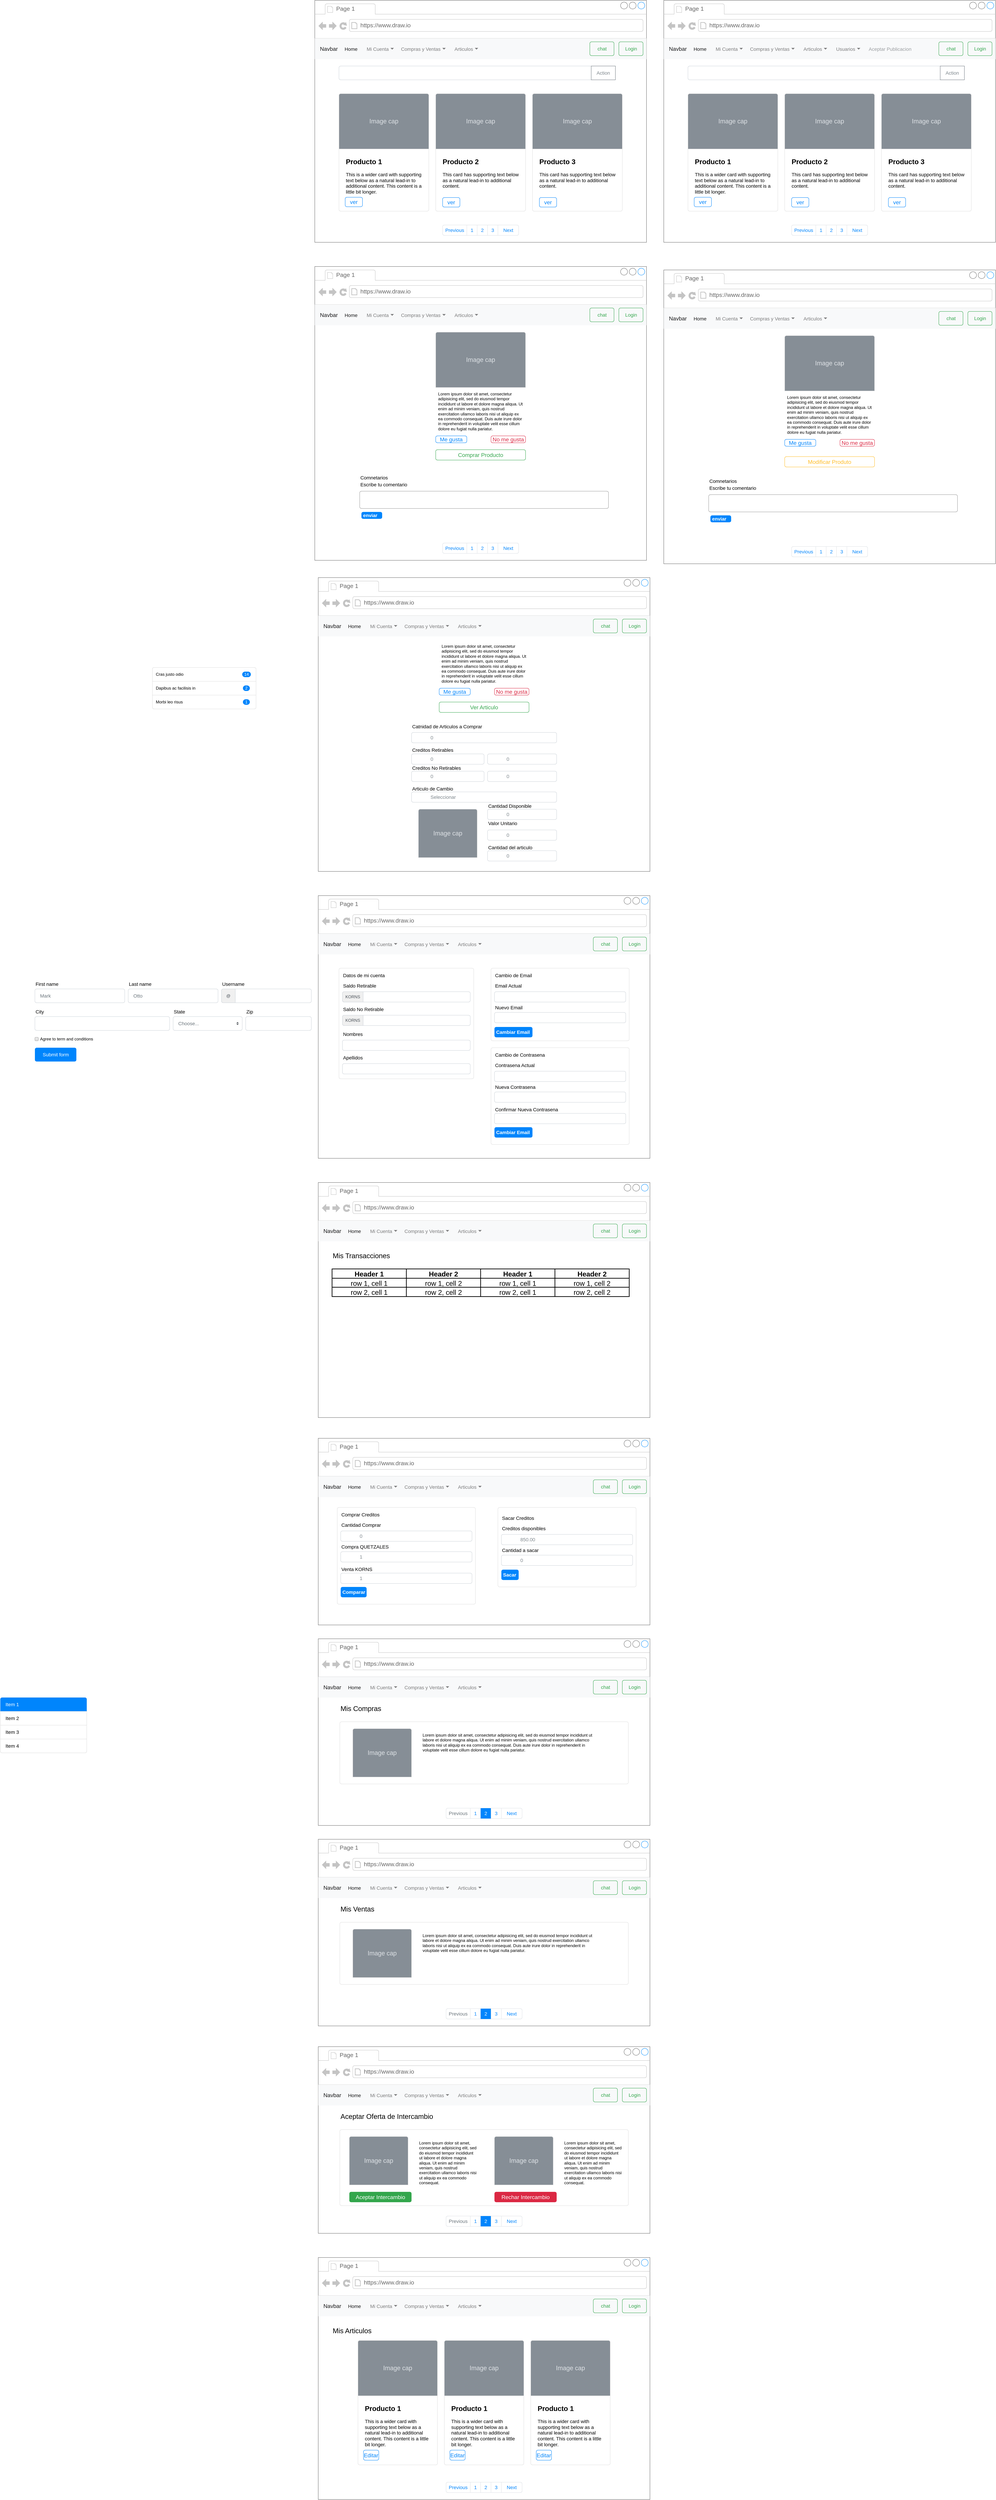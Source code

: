 <mxfile>
    <diagram name="Página-1" id="F1LU-N5EgP87R9svg77U">
        <mxGraphModel dx="3940" dy="532" grid="1" gridSize="10" guides="1" tooltips="1" connect="1" arrows="1" fold="1" page="1" pageScale="1" pageWidth="827" pageHeight="1169" math="0" shadow="0">
            <root>
                <mxCell id="0"/>
                <mxCell id="1" parent="0"/>
                <mxCell id="lf-P9dJ_xv8n2HS4JSEs-1" value="Z" style="strokeWidth=1;shadow=0;dashed=0;align=center;html=1;shape=mxgraph.mockup.containers.browserWindow;rSize=0;strokeColor=#666666;strokeColor2=#008cff;strokeColor3=#c4c4c4;mainText=,;recursiveResize=0;" parent="1" vertex="1">
                    <mxGeometry x="-1400" y="20" width="960" height="700" as="geometry"/>
                </mxCell>
                <mxCell id="lf-P9dJ_xv8n2HS4JSEs-2" value="Page 1" style="strokeWidth=1;shadow=0;dashed=0;align=center;html=1;shape=mxgraph.mockup.containers.anchor;fontSize=17;fontColor=#666666;align=left;whiteSpace=wrap;" parent="lf-P9dJ_xv8n2HS4JSEs-1" vertex="1">
                    <mxGeometry x="60" y="12" width="110" height="26" as="geometry"/>
                </mxCell>
                <mxCell id="lf-P9dJ_xv8n2HS4JSEs-3" value="https://www.draw.io" style="strokeWidth=1;shadow=0;dashed=0;align=center;html=1;shape=mxgraph.mockup.containers.anchor;rSize=0;fontSize=17;fontColor=#666666;align=left;" parent="lf-P9dJ_xv8n2HS4JSEs-1" vertex="1">
                    <mxGeometry x="130" y="60" width="250" height="26" as="geometry"/>
                </mxCell>
                <mxCell id="lf-P9dJ_xv8n2HS4JSEs-11" value="Navbar" style="html=1;shadow=0;dashed=0;fillColor=#F8F9FA;strokeColor=none;fontSize=16;fontColor=#181819;align=left;spacing=15;" parent="lf-P9dJ_xv8n2HS4JSEs-1" vertex="1">
                    <mxGeometry y="110" width="960" height="60" as="geometry"/>
                </mxCell>
                <mxCell id="lf-P9dJ_xv8n2HS4JSEs-12" value="Home" style="fillColor=none;strokeColor=none;fontSize=14;fontColor=#181819;align=center;" parent="lf-P9dJ_xv8n2HS4JSEs-11" vertex="1">
                    <mxGeometry width="70" height="40" relative="1" as="geometry">
                        <mxPoint x="70" y="10" as="offset"/>
                    </mxGeometry>
                </mxCell>
                <mxCell id="lf-P9dJ_xv8n2HS4JSEs-14" value="Mi Cuenta" style="fillColor=none;strokeColor=none;fontSize=14;fontColor=#7C7C7D;align=right;spacingRight=20;" parent="lf-P9dJ_xv8n2HS4JSEs-11" vertex="1">
                    <mxGeometry width="100" height="40" relative="1" as="geometry">
                        <mxPoint x="136" y="10" as="offset"/>
                    </mxGeometry>
                </mxCell>
                <mxCell id="lf-P9dJ_xv8n2HS4JSEs-15" value="" style="shape=triangle;direction=south;fillColor=#7C7C7D;strokeColor=none;perimeter=none;" parent="lf-P9dJ_xv8n2HS4JSEs-14" vertex="1">
                    <mxGeometry x="1" y="0.5" width="10" height="5" relative="1" as="geometry">
                        <mxPoint x="-17" y="-2.5" as="offset"/>
                    </mxGeometry>
                </mxCell>
                <mxCell id="lf-P9dJ_xv8n2HS4JSEs-17" value="Login" style="html=1;shadow=0;dashed=0;shape=mxgraph.bootstrap.rrect;rSize=5;fontSize=14;fontColor=#33A64C;strokeColor=#33A64C;fillColor=none;" parent="lf-P9dJ_xv8n2HS4JSEs-11" vertex="1">
                    <mxGeometry x="1" width="70" height="40" relative="1" as="geometry">
                        <mxPoint x="-80" y="10" as="offset"/>
                    </mxGeometry>
                </mxCell>
                <mxCell id="lf-P9dJ_xv8n2HS4JSEs-20" value="chat" style="html=1;shadow=0;dashed=0;shape=mxgraph.bootstrap.rrect;rSize=5;fontSize=14;fontColor=#33A64C;strokeColor=#33A64C;fillColor=none;" parent="lf-P9dJ_xv8n2HS4JSEs-11" vertex="1">
                    <mxGeometry x="796" y="10" width="70" height="40" as="geometry"/>
                </mxCell>
                <mxCell id="lf-P9dJ_xv8n2HS4JSEs-21" value="Compras y Ventas" style="fillColor=none;strokeColor=none;fontSize=14;fontColor=#7C7C7D;align=right;spacingRight=20;" parent="lf-P9dJ_xv8n2HS4JSEs-11" vertex="1">
                    <mxGeometry x="240" y="10" width="146" height="40" as="geometry"/>
                </mxCell>
                <mxCell id="lf-P9dJ_xv8n2HS4JSEs-22" value="" style="shape=triangle;direction=south;fillColor=#7C7C7D;strokeColor=none;perimeter=none;" parent="lf-P9dJ_xv8n2HS4JSEs-21" vertex="1">
                    <mxGeometry x="1" y="0.5" width="10" height="5" relative="1" as="geometry">
                        <mxPoint x="-17" y="-2.5" as="offset"/>
                    </mxGeometry>
                </mxCell>
                <mxCell id="lf-P9dJ_xv8n2HS4JSEs-43" value="Articulos" style="fillColor=none;strokeColor=none;fontSize=14;fontColor=#7C7C7D;align=right;spacingRight=20;" parent="lf-P9dJ_xv8n2HS4JSEs-11" vertex="1">
                    <mxGeometry x="394" y="10" width="86" height="40" as="geometry"/>
                </mxCell>
                <mxCell id="lf-P9dJ_xv8n2HS4JSEs-44" value="" style="shape=triangle;direction=south;fillColor=#7C7C7D;strokeColor=none;perimeter=none;" parent="lf-P9dJ_xv8n2HS4JSEs-43" vertex="1">
                    <mxGeometry x="1" y="0.5" width="10" height="5" relative="1" as="geometry">
                        <mxPoint x="-17" y="-2.5" as="offset"/>
                    </mxGeometry>
                </mxCell>
                <mxCell id="lf-P9dJ_xv8n2HS4JSEs-45" value="&lt;b&gt;&lt;font style=&quot;font-size: 20px&quot;&gt;Producto 1&lt;/font&gt;&lt;/b&gt;&lt;br&gt;&lt;br&gt;This is a wider card with supporting text below as a natural lead-in to additional content. This content is a little bit longer." style="html=1;shadow=0;dashed=0;shape=mxgraph.bootstrap.rrect;rSize=5;strokeColor=#DFDFDF;html=1;whiteSpace=wrap;fillColor=#ffffff;fontColor=#000000;verticalAlign=top;align=left;spacing=20;spacingBottom=0;fontSize=14;spacingTop=160;" parent="lf-P9dJ_xv8n2HS4JSEs-1" vertex="1">
                    <mxGeometry width="260" height="340" relative="1" as="geometry">
                        <mxPoint x="70" y="270" as="offset"/>
                    </mxGeometry>
                </mxCell>
                <mxCell id="lf-P9dJ_xv8n2HS4JSEs-46" value="Image cap" style="html=1;shadow=0;dashed=0;shape=mxgraph.bootstrap.topButton;rSize=5;perimeter=none;whiteSpace=wrap;fillColor=#868E96;strokeColor=#DFDFDF;fontColor=#DEE2E6;resizeWidth=1;fontSize=18;" parent="lf-P9dJ_xv8n2HS4JSEs-45" vertex="1">
                    <mxGeometry width="260" height="160" relative="1" as="geometry"/>
                </mxCell>
                <mxCell id="lf-P9dJ_xv8n2HS4JSEs-58" value="ver" style="html=1;shadow=0;dashed=0;shape=mxgraph.bootstrap.rrect;rSize=5;strokeColor=#0085FC;strokeWidth=1;fillColor=none;fontColor=#0085FC;whiteSpace=wrap;align=center;verticalAlign=middle;spacingLeft=0;fontStyle=0;fontSize=16;spacing=5;" parent="lf-P9dJ_xv8n2HS4JSEs-45" vertex="1">
                    <mxGeometry x="18" y="299.568" width="50" height="27.568" as="geometry"/>
                </mxCell>
                <mxCell id="lf-P9dJ_xv8n2HS4JSEs-48" value="&lt;b&gt;&lt;font style=&quot;font-size: 20px;&quot;&gt;Producto 2&lt;/font&gt;&lt;/b&gt;&lt;div&gt;&lt;br&gt;This card has supporting text below as a natural lead-in to additional content.&lt;/div&gt;" style="html=1;shadow=0;dashed=0;shape=mxgraph.bootstrap.rrect;rSize=5;strokeColor=#DFDFDF;html=1;whiteSpace=wrap;fillColor=#ffffff;fontColor=#000000;verticalAlign=top;align=left;spacing=20;spacingBottom=0;fontSize=14;spacingTop=160;" parent="lf-P9dJ_xv8n2HS4JSEs-1" vertex="1">
                    <mxGeometry x="350" y="270" width="260" height="340" as="geometry"/>
                </mxCell>
                <mxCell id="lf-P9dJ_xv8n2HS4JSEs-49" value="Image cap" style="html=1;shadow=0;dashed=0;shape=mxgraph.bootstrap.topButton;rSize=5;perimeter=none;whiteSpace=wrap;fillColor=#868E96;strokeColor=#DFDFDF;fontColor=#DEE2E6;resizeWidth=1;fontSize=18;" parent="lf-P9dJ_xv8n2HS4JSEs-48" vertex="1">
                    <mxGeometry width="260" height="160" relative="1" as="geometry"/>
                </mxCell>
                <mxCell id="lf-P9dJ_xv8n2HS4JSEs-59" value="ver" style="html=1;shadow=0;dashed=0;shape=mxgraph.bootstrap.rrect;rSize=5;strokeColor=#0085FC;strokeWidth=1;fillColor=none;fontColor=#0085FC;whiteSpace=wrap;align=center;verticalAlign=middle;spacingLeft=0;fontStyle=0;fontSize=16;spacing=5;" parent="lf-P9dJ_xv8n2HS4JSEs-48" vertex="1">
                    <mxGeometry x="20" y="300.486" width="50" height="27.568" as="geometry"/>
                </mxCell>
                <mxCell id="lf-P9dJ_xv8n2HS4JSEs-54" value="&lt;b&gt;&lt;font style=&quot;font-size: 20px;&quot;&gt;Producto 3&lt;/font&gt;&lt;/b&gt;&lt;div&gt;&lt;div&gt;&lt;br&gt;This card has supporting text below as a natural lead-in to additional content.&lt;/div&gt;&lt;/div&gt;" style="html=1;shadow=0;dashed=0;shape=mxgraph.bootstrap.rrect;rSize=5;strokeColor=#DFDFDF;html=1;whiteSpace=wrap;fillColor=#ffffff;fontColor=#000000;verticalAlign=top;align=left;spacing=20;spacingBottom=0;fontSize=14;spacingTop=160;" parent="lf-P9dJ_xv8n2HS4JSEs-1" vertex="1">
                    <mxGeometry x="630" y="270" width="260" height="340" as="geometry"/>
                </mxCell>
                <mxCell id="lf-P9dJ_xv8n2HS4JSEs-55" value="Image cap" style="html=1;shadow=0;dashed=0;shape=mxgraph.bootstrap.topButton;rSize=5;perimeter=none;whiteSpace=wrap;fillColor=#868E96;strokeColor=#DFDFDF;fontColor=#DEE2E6;resizeWidth=1;fontSize=18;" parent="lf-P9dJ_xv8n2HS4JSEs-54" vertex="1">
                    <mxGeometry width="260" height="160" relative="1" as="geometry"/>
                </mxCell>
                <mxCell id="lf-P9dJ_xv8n2HS4JSEs-57" value="ver" style="html=1;shadow=0;dashed=0;shape=mxgraph.bootstrap.rrect;rSize=5;strokeColor=#0085FC;strokeWidth=1;fillColor=none;fontColor=#0085FC;whiteSpace=wrap;align=center;verticalAlign=middle;spacingLeft=0;fontStyle=0;fontSize=16;spacing=5;" parent="lf-P9dJ_xv8n2HS4JSEs-54" vertex="1">
                    <mxGeometry x="20" y="300.486" width="50" height="27.568" as="geometry"/>
                </mxCell>
                <mxCell id="lf-P9dJ_xv8n2HS4JSEs-4" value="" style="html=1;shadow=0;dashed=0;shape=mxgraph.bootstrap.rrect;rSize=5;strokeColor=#DEE2E6;html=1;whiteSpace=wrap;fillColor=#ffffff;fontColor=#0085FC;fontSize=14;" parent="lf-P9dJ_xv8n2HS4JSEs-1" vertex="1">
                    <mxGeometry x="370" y="650" width="220" height="30" as="geometry"/>
                </mxCell>
                <mxCell id="lf-P9dJ_xv8n2HS4JSEs-5" value="Previous" style="strokeColor=inherit;fillColor=inherit;gradientColor=inherit;fontColor=inherit;html=1;shadow=0;dashed=0;shape=mxgraph.bootstrap.leftButton;rSize=5;perimeter=none;whiteSpace=wrap;resizeHeight=1;fontSize=14;" parent="lf-P9dJ_xv8n2HS4JSEs-4" vertex="1">
                    <mxGeometry width="70" height="30" relative="1" as="geometry"/>
                </mxCell>
                <mxCell id="lf-P9dJ_xv8n2HS4JSEs-6" value="1" style="strokeColor=inherit;fillColor=inherit;gradientColor=inherit;fontColor=inherit;html=1;shadow=0;dashed=0;perimeter=none;whiteSpace=wrap;resizeHeight=1;fontSize=14;" parent="lf-P9dJ_xv8n2HS4JSEs-4" vertex="1">
                    <mxGeometry width="30" height="30" relative="1" as="geometry">
                        <mxPoint x="70" as="offset"/>
                    </mxGeometry>
                </mxCell>
                <mxCell id="lf-P9dJ_xv8n2HS4JSEs-7" value="2" style="strokeColor=inherit;fillColor=inherit;gradientColor=inherit;fontColor=inherit;html=1;shadow=0;dashed=0;perimeter=none;whiteSpace=wrap;resizeHeight=1;fontSize=14;" parent="lf-P9dJ_xv8n2HS4JSEs-4" vertex="1">
                    <mxGeometry width="30" height="30" relative="1" as="geometry">
                        <mxPoint x="100" as="offset"/>
                    </mxGeometry>
                </mxCell>
                <mxCell id="lf-P9dJ_xv8n2HS4JSEs-8" value="3" style="strokeColor=inherit;fillColor=inherit;gradientColor=inherit;fontColor=inherit;html=1;shadow=0;dashed=0;perimeter=none;whiteSpace=wrap;resizeHeight=1;fontSize=14;" parent="lf-P9dJ_xv8n2HS4JSEs-4" vertex="1">
                    <mxGeometry width="30" height="30" relative="1" as="geometry">
                        <mxPoint x="130" as="offset"/>
                    </mxGeometry>
                </mxCell>
                <mxCell id="lf-P9dJ_xv8n2HS4JSEs-9" value="Next" style="strokeColor=inherit;fillColor=inherit;gradientColor=inherit;fontColor=inherit;html=1;shadow=0;dashed=0;shape=mxgraph.bootstrap.rightButton;rSize=5;perimeter=none;whiteSpace=wrap;resizeHeight=1;fontSize=14;" parent="lf-P9dJ_xv8n2HS4JSEs-4" vertex="1">
                    <mxGeometry x="1" width="60" height="30" relative="1" as="geometry">
                        <mxPoint x="-60" as="offset"/>
                    </mxGeometry>
                </mxCell>
                <mxCell id="30" value="" style="html=1;shadow=0;dashed=0;shape=mxgraph.bootstrap.rrect;rSize=5;strokeColor=#CED4DA;html=1;whiteSpace=wrap;fillColor=#FFFFFF;fontColor=#7D868C;align=left;spacing=15;spacingLeft=40;fontSize=14;" parent="lf-P9dJ_xv8n2HS4JSEs-1" vertex="1">
                    <mxGeometry x="70" y="190" width="800" height="40" as="geometry"/>
                </mxCell>
                <mxCell id="33" value="Action" style="html=1;shadow=0;dashed=0;strokeColor=#6C757D;gradientColor=inherit;fontColor=inherit;fillColor=inherit;perimeter=none;whiteSpace=wrap;resizeHeight=1;fontSize=14;" parent="30" vertex="1">
                    <mxGeometry x="1" width="70" height="40" relative="1" as="geometry">
                        <mxPoint x="-70" as="offset"/>
                    </mxGeometry>
                </mxCell>
                <mxCell id="34" value="Z" style="strokeWidth=1;shadow=0;dashed=0;align=center;html=1;shape=mxgraph.mockup.containers.browserWindow;rSize=0;strokeColor=#666666;strokeColor2=#008cff;strokeColor3=#c4c4c4;mainText=,;recursiveResize=0;" parent="1" vertex="1">
                    <mxGeometry x="-390" y="20" width="960" height="700" as="geometry"/>
                </mxCell>
                <mxCell id="35" value="Page 1" style="strokeWidth=1;shadow=0;dashed=0;align=center;html=1;shape=mxgraph.mockup.containers.anchor;fontSize=17;fontColor=#666666;align=left;whiteSpace=wrap;" parent="34" vertex="1">
                    <mxGeometry x="60" y="12" width="110" height="26" as="geometry"/>
                </mxCell>
                <mxCell id="36" value="https://www.draw.io" style="strokeWidth=1;shadow=0;dashed=0;align=center;html=1;shape=mxgraph.mockup.containers.anchor;rSize=0;fontSize=17;fontColor=#666666;align=left;" parent="34" vertex="1">
                    <mxGeometry x="130" y="60" width="250" height="26" as="geometry"/>
                </mxCell>
                <mxCell id="37" value="Navbar" style="html=1;shadow=0;dashed=0;fillColor=#F8F9FA;strokeColor=none;fontSize=16;fontColor=#181819;align=left;spacing=15;" parent="34" vertex="1">
                    <mxGeometry y="110" width="960" height="60" as="geometry"/>
                </mxCell>
                <mxCell id="38" value="Home" style="fillColor=none;strokeColor=none;fontSize=14;fontColor=#181819;align=center;" parent="37" vertex="1">
                    <mxGeometry width="70" height="40" relative="1" as="geometry">
                        <mxPoint x="70" y="10" as="offset"/>
                    </mxGeometry>
                </mxCell>
                <mxCell id="39" value="Mi Cuenta" style="fillColor=none;strokeColor=none;fontSize=14;fontColor=#7C7C7D;align=right;spacingRight=20;" parent="37" vertex="1">
                    <mxGeometry width="100" height="40" relative="1" as="geometry">
                        <mxPoint x="136" y="10" as="offset"/>
                    </mxGeometry>
                </mxCell>
                <mxCell id="40" value="" style="shape=triangle;direction=south;fillColor=#7C7C7D;strokeColor=none;perimeter=none;" parent="39" vertex="1">
                    <mxGeometry x="1" y="0.5" width="10" height="5" relative="1" as="geometry">
                        <mxPoint x="-17" y="-2.5" as="offset"/>
                    </mxGeometry>
                </mxCell>
                <mxCell id="41" value="Login" style="html=1;shadow=0;dashed=0;shape=mxgraph.bootstrap.rrect;rSize=5;fontSize=14;fontColor=#33A64C;strokeColor=#33A64C;fillColor=none;" parent="37" vertex="1">
                    <mxGeometry x="1" width="70" height="40" relative="1" as="geometry">
                        <mxPoint x="-80" y="10" as="offset"/>
                    </mxGeometry>
                </mxCell>
                <mxCell id="42" value="chat" style="html=1;shadow=0;dashed=0;shape=mxgraph.bootstrap.rrect;rSize=5;fontSize=14;fontColor=#33A64C;strokeColor=#33A64C;fillColor=none;" parent="37" vertex="1">
                    <mxGeometry x="796" y="10" width="70" height="40" as="geometry"/>
                </mxCell>
                <mxCell id="43" value="Compras y Ventas" style="fillColor=none;strokeColor=none;fontSize=14;fontColor=#7C7C7D;align=right;spacingRight=20;" parent="37" vertex="1">
                    <mxGeometry x="240" y="10" width="146" height="40" as="geometry"/>
                </mxCell>
                <mxCell id="44" value="" style="shape=triangle;direction=south;fillColor=#7C7C7D;strokeColor=none;perimeter=none;" parent="43" vertex="1">
                    <mxGeometry x="1" y="0.5" width="10" height="5" relative="1" as="geometry">
                        <mxPoint x="-17" y="-2.5" as="offset"/>
                    </mxGeometry>
                </mxCell>
                <mxCell id="45" value="Articulos" style="fillColor=none;strokeColor=none;fontSize=14;fontColor=#7C7C7D;align=right;spacingRight=20;" parent="37" vertex="1">
                    <mxGeometry x="394" y="10" width="86" height="40" as="geometry"/>
                </mxCell>
                <mxCell id="46" value="" style="shape=triangle;direction=south;fillColor=#7C7C7D;strokeColor=none;perimeter=none;" parent="45" vertex="1">
                    <mxGeometry x="1" y="0.5" width="10" height="5" relative="1" as="geometry">
                        <mxPoint x="-17" y="-2.5" as="offset"/>
                    </mxGeometry>
                </mxCell>
                <mxCell id="581" value="Aceptar Publicacion" style="fillColor=none;strokeColor=none;fontSize=14;fontColor=#9A9DA0;align=center;" vertex="1" parent="37">
                    <mxGeometry x="580" y="10" width="150" height="40" as="geometry"/>
                </mxCell>
                <mxCell id="582" value="Usuarios" style="fillColor=none;strokeColor=none;fontSize=14;fontColor=#7C7C7D;align=right;spacingRight=20;" vertex="1" parent="37">
                    <mxGeometry x="490" y="10" width="86" height="40" as="geometry"/>
                </mxCell>
                <mxCell id="583" value="" style="shape=triangle;direction=south;fillColor=#7C7C7D;strokeColor=none;perimeter=none;" vertex="1" parent="582">
                    <mxGeometry x="1" y="0.5" width="10" height="5" relative="1" as="geometry">
                        <mxPoint x="-17" y="-2.5" as="offset"/>
                    </mxGeometry>
                </mxCell>
                <mxCell id="47" value="&lt;b&gt;&lt;font style=&quot;font-size: 20px&quot;&gt;Producto 1&lt;/font&gt;&lt;/b&gt;&lt;br&gt;&lt;br&gt;This is a wider card with supporting text below as a natural lead-in to additional content. This content is a little bit longer." style="html=1;shadow=0;dashed=0;shape=mxgraph.bootstrap.rrect;rSize=5;strokeColor=#DFDFDF;html=1;whiteSpace=wrap;fillColor=#ffffff;fontColor=#000000;verticalAlign=top;align=left;spacing=20;spacingBottom=0;fontSize=14;spacingTop=160;" parent="34" vertex="1">
                    <mxGeometry width="260" height="340" relative="1" as="geometry">
                        <mxPoint x="70" y="270" as="offset"/>
                    </mxGeometry>
                </mxCell>
                <mxCell id="48" value="Image cap" style="html=1;shadow=0;dashed=0;shape=mxgraph.bootstrap.topButton;rSize=5;perimeter=none;whiteSpace=wrap;fillColor=#868E96;strokeColor=#DFDFDF;fontColor=#DEE2E6;resizeWidth=1;fontSize=18;" parent="47" vertex="1">
                    <mxGeometry width="260" height="160" relative="1" as="geometry"/>
                </mxCell>
                <mxCell id="49" value="ver" style="html=1;shadow=0;dashed=0;shape=mxgraph.bootstrap.rrect;rSize=5;strokeColor=#0085FC;strokeWidth=1;fillColor=none;fontColor=#0085FC;whiteSpace=wrap;align=center;verticalAlign=middle;spacingLeft=0;fontStyle=0;fontSize=16;spacing=5;" parent="47" vertex="1">
                    <mxGeometry x="18" y="299.568" width="50" height="27.568" as="geometry"/>
                </mxCell>
                <mxCell id="50" value="&lt;b&gt;&lt;font style=&quot;font-size: 20px;&quot;&gt;Producto 2&lt;/font&gt;&lt;/b&gt;&lt;div&gt;&lt;br&gt;This card has supporting text below as a natural lead-in to additional content.&lt;/div&gt;" style="html=1;shadow=0;dashed=0;shape=mxgraph.bootstrap.rrect;rSize=5;strokeColor=#DFDFDF;html=1;whiteSpace=wrap;fillColor=#ffffff;fontColor=#000000;verticalAlign=top;align=left;spacing=20;spacingBottom=0;fontSize=14;spacingTop=160;" parent="34" vertex="1">
                    <mxGeometry x="350" y="270" width="260" height="340" as="geometry"/>
                </mxCell>
                <mxCell id="51" value="Image cap" style="html=1;shadow=0;dashed=0;shape=mxgraph.bootstrap.topButton;rSize=5;perimeter=none;whiteSpace=wrap;fillColor=#868E96;strokeColor=#DFDFDF;fontColor=#DEE2E6;resizeWidth=1;fontSize=18;" parent="50" vertex="1">
                    <mxGeometry width="260" height="160" relative="1" as="geometry"/>
                </mxCell>
                <mxCell id="52" value="ver" style="html=1;shadow=0;dashed=0;shape=mxgraph.bootstrap.rrect;rSize=5;strokeColor=#0085FC;strokeWidth=1;fillColor=none;fontColor=#0085FC;whiteSpace=wrap;align=center;verticalAlign=middle;spacingLeft=0;fontStyle=0;fontSize=16;spacing=5;" parent="50" vertex="1">
                    <mxGeometry x="20" y="300.486" width="50" height="27.568" as="geometry"/>
                </mxCell>
                <mxCell id="53" value="&lt;b&gt;&lt;font style=&quot;font-size: 20px;&quot;&gt;Producto 3&lt;/font&gt;&lt;/b&gt;&lt;div&gt;&lt;div&gt;&lt;br&gt;This card has supporting text below as a natural lead-in to additional content.&lt;/div&gt;&lt;/div&gt;" style="html=1;shadow=0;dashed=0;shape=mxgraph.bootstrap.rrect;rSize=5;strokeColor=#DFDFDF;html=1;whiteSpace=wrap;fillColor=#ffffff;fontColor=#000000;verticalAlign=top;align=left;spacing=20;spacingBottom=0;fontSize=14;spacingTop=160;" parent="34" vertex="1">
                    <mxGeometry x="630" y="270" width="260" height="340" as="geometry"/>
                </mxCell>
                <mxCell id="54" value="Image cap" style="html=1;shadow=0;dashed=0;shape=mxgraph.bootstrap.topButton;rSize=5;perimeter=none;whiteSpace=wrap;fillColor=#868E96;strokeColor=#DFDFDF;fontColor=#DEE2E6;resizeWidth=1;fontSize=18;" parent="53" vertex="1">
                    <mxGeometry width="260" height="160" relative="1" as="geometry"/>
                </mxCell>
                <mxCell id="55" value="ver" style="html=1;shadow=0;dashed=0;shape=mxgraph.bootstrap.rrect;rSize=5;strokeColor=#0085FC;strokeWidth=1;fillColor=none;fontColor=#0085FC;whiteSpace=wrap;align=center;verticalAlign=middle;spacingLeft=0;fontStyle=0;fontSize=16;spacing=5;" parent="53" vertex="1">
                    <mxGeometry x="20" y="300.486" width="50" height="27.568" as="geometry"/>
                </mxCell>
                <mxCell id="56" value="" style="html=1;shadow=0;dashed=0;shape=mxgraph.bootstrap.rrect;rSize=5;strokeColor=#DEE2E6;html=1;whiteSpace=wrap;fillColor=#ffffff;fontColor=#0085FC;fontSize=14;" parent="34" vertex="1">
                    <mxGeometry x="370" y="650" width="220" height="30" as="geometry"/>
                </mxCell>
                <mxCell id="57" value="Previous" style="strokeColor=inherit;fillColor=inherit;gradientColor=inherit;fontColor=inherit;html=1;shadow=0;dashed=0;shape=mxgraph.bootstrap.leftButton;rSize=5;perimeter=none;whiteSpace=wrap;resizeHeight=1;fontSize=14;" parent="56" vertex="1">
                    <mxGeometry width="70" height="30" relative="1" as="geometry"/>
                </mxCell>
                <mxCell id="58" value="1" style="strokeColor=inherit;fillColor=inherit;gradientColor=inherit;fontColor=inherit;html=1;shadow=0;dashed=0;perimeter=none;whiteSpace=wrap;resizeHeight=1;fontSize=14;" parent="56" vertex="1">
                    <mxGeometry width="30" height="30" relative="1" as="geometry">
                        <mxPoint x="70" as="offset"/>
                    </mxGeometry>
                </mxCell>
                <mxCell id="59" value="2" style="strokeColor=inherit;fillColor=inherit;gradientColor=inherit;fontColor=inherit;html=1;shadow=0;dashed=0;perimeter=none;whiteSpace=wrap;resizeHeight=1;fontSize=14;" parent="56" vertex="1">
                    <mxGeometry width="30" height="30" relative="1" as="geometry">
                        <mxPoint x="100" as="offset"/>
                    </mxGeometry>
                </mxCell>
                <mxCell id="60" value="3" style="strokeColor=inherit;fillColor=inherit;gradientColor=inherit;fontColor=inherit;html=1;shadow=0;dashed=0;perimeter=none;whiteSpace=wrap;resizeHeight=1;fontSize=14;" parent="56" vertex="1">
                    <mxGeometry width="30" height="30" relative="1" as="geometry">
                        <mxPoint x="130" as="offset"/>
                    </mxGeometry>
                </mxCell>
                <mxCell id="61" value="Next" style="strokeColor=inherit;fillColor=inherit;gradientColor=inherit;fontColor=inherit;html=1;shadow=0;dashed=0;shape=mxgraph.bootstrap.rightButton;rSize=5;perimeter=none;whiteSpace=wrap;resizeHeight=1;fontSize=14;" parent="56" vertex="1">
                    <mxGeometry x="1" width="60" height="30" relative="1" as="geometry">
                        <mxPoint x="-60" as="offset"/>
                    </mxGeometry>
                </mxCell>
                <mxCell id="62" value="" style="html=1;shadow=0;dashed=0;shape=mxgraph.bootstrap.rrect;rSize=5;strokeColor=#CED4DA;html=1;whiteSpace=wrap;fillColor=#FFFFFF;fontColor=#7D868C;align=left;spacing=15;spacingLeft=40;fontSize=14;" parent="34" vertex="1">
                    <mxGeometry x="70" y="190" width="800" height="40" as="geometry"/>
                </mxCell>
                <mxCell id="63" value="Action" style="html=1;shadow=0;dashed=0;strokeColor=#6C757D;gradientColor=inherit;fontColor=inherit;fillColor=inherit;perimeter=none;whiteSpace=wrap;resizeHeight=1;fontSize=14;" parent="62" vertex="1">
                    <mxGeometry x="1" width="70" height="40" relative="1" as="geometry">
                        <mxPoint x="-70" as="offset"/>
                    </mxGeometry>
                </mxCell>
                <mxCell id="64" value="" style="strokeWidth=1;shadow=0;dashed=0;align=center;html=1;shape=mxgraph.mockup.containers.browserWindow;rSize=0;strokeColor=#666666;strokeColor2=#008cff;strokeColor3=#c4c4c4;mainText=,;recursiveResize=0;" parent="1" vertex="1">
                    <mxGeometry x="-1400" y="790" width="960" height="850" as="geometry"/>
                </mxCell>
                <mxCell id="65" value="Page 1" style="strokeWidth=1;shadow=0;dashed=0;align=center;html=1;shape=mxgraph.mockup.containers.anchor;fontSize=17;fontColor=#666666;align=left;whiteSpace=wrap;" parent="64" vertex="1">
                    <mxGeometry x="60" y="12" width="110" height="26" as="geometry"/>
                </mxCell>
                <mxCell id="66" value="https://www.draw.io" style="strokeWidth=1;shadow=0;dashed=0;align=center;html=1;shape=mxgraph.mockup.containers.anchor;rSize=0;fontSize=17;fontColor=#666666;align=left;" parent="64" vertex="1">
                    <mxGeometry x="130" y="60" width="250" height="26" as="geometry"/>
                </mxCell>
                <mxCell id="67" value="Navbar" style="html=1;shadow=0;dashed=0;fillColor=#F8F9FA;strokeColor=none;fontSize=16;fontColor=#181819;align=left;spacing=15;" parent="64" vertex="1">
                    <mxGeometry y="110" width="960" height="60" as="geometry"/>
                </mxCell>
                <mxCell id="68" value="Home" style="fillColor=none;strokeColor=none;fontSize=14;fontColor=#181819;align=center;" parent="67" vertex="1">
                    <mxGeometry width="70" height="40" relative="1" as="geometry">
                        <mxPoint x="70" y="10" as="offset"/>
                    </mxGeometry>
                </mxCell>
                <mxCell id="69" value="Mi Cuenta" style="fillColor=none;strokeColor=none;fontSize=14;fontColor=#7C7C7D;align=right;spacingRight=20;" parent="67" vertex="1">
                    <mxGeometry width="100" height="40" relative="1" as="geometry">
                        <mxPoint x="136" y="10" as="offset"/>
                    </mxGeometry>
                </mxCell>
                <mxCell id="70" value="" style="shape=triangle;direction=south;fillColor=#7C7C7D;strokeColor=none;perimeter=none;" parent="69" vertex="1">
                    <mxGeometry x="1" y="0.5" width="10" height="5" relative="1" as="geometry">
                        <mxPoint x="-17" y="-2.5" as="offset"/>
                    </mxGeometry>
                </mxCell>
                <mxCell id="71" value="Login" style="html=1;shadow=0;dashed=0;shape=mxgraph.bootstrap.rrect;rSize=5;fontSize=14;fontColor=#33A64C;strokeColor=#33A64C;fillColor=none;" parent="67" vertex="1">
                    <mxGeometry x="1" width="70" height="40" relative="1" as="geometry">
                        <mxPoint x="-80" y="10" as="offset"/>
                    </mxGeometry>
                </mxCell>
                <mxCell id="72" value="chat" style="html=1;shadow=0;dashed=0;shape=mxgraph.bootstrap.rrect;rSize=5;fontSize=14;fontColor=#33A64C;strokeColor=#33A64C;fillColor=none;" parent="67" vertex="1">
                    <mxGeometry x="796" y="10" width="70" height="40" as="geometry"/>
                </mxCell>
                <mxCell id="73" value="Compras y Ventas" style="fillColor=none;strokeColor=none;fontSize=14;fontColor=#7C7C7D;align=right;spacingRight=20;" parent="67" vertex="1">
                    <mxGeometry x="240" y="10" width="146" height="40" as="geometry"/>
                </mxCell>
                <mxCell id="74" value="" style="shape=triangle;direction=south;fillColor=#7C7C7D;strokeColor=none;perimeter=none;" parent="73" vertex="1">
                    <mxGeometry x="1" y="0.5" width="10" height="5" relative="1" as="geometry">
                        <mxPoint x="-17" y="-2.5" as="offset"/>
                    </mxGeometry>
                </mxCell>
                <mxCell id="75" value="Articulos" style="fillColor=none;strokeColor=none;fontSize=14;fontColor=#7C7C7D;align=right;spacingRight=20;" parent="67" vertex="1">
                    <mxGeometry x="394" y="10" width="86" height="40" as="geometry"/>
                </mxCell>
                <mxCell id="76" value="" style="shape=triangle;direction=south;fillColor=#7C7C7D;strokeColor=none;perimeter=none;" parent="75" vertex="1">
                    <mxGeometry x="1" y="0.5" width="10" height="5" relative="1" as="geometry">
                        <mxPoint x="-17" y="-2.5" as="offset"/>
                    </mxGeometry>
                </mxCell>
                <mxCell id="86" value="" style="html=1;shadow=0;dashed=0;shape=mxgraph.bootstrap.rrect;rSize=5;strokeColor=#DEE2E6;html=1;whiteSpace=wrap;fillColor=#ffffff;fontColor=#0085FC;fontSize=14;" parent="64" vertex="1">
                    <mxGeometry x="370" y="800" width="220" height="30" as="geometry"/>
                </mxCell>
                <mxCell id="87" value="Previous" style="strokeColor=inherit;fillColor=inherit;gradientColor=inherit;fontColor=inherit;html=1;shadow=0;dashed=0;shape=mxgraph.bootstrap.leftButton;rSize=5;perimeter=none;whiteSpace=wrap;resizeHeight=1;fontSize=14;" parent="86" vertex="1">
                    <mxGeometry width="70" height="30" relative="1" as="geometry"/>
                </mxCell>
                <mxCell id="88" value="1" style="strokeColor=inherit;fillColor=inherit;gradientColor=inherit;fontColor=inherit;html=1;shadow=0;dashed=0;perimeter=none;whiteSpace=wrap;resizeHeight=1;fontSize=14;" parent="86" vertex="1">
                    <mxGeometry width="30" height="30" relative="1" as="geometry">
                        <mxPoint x="70" as="offset"/>
                    </mxGeometry>
                </mxCell>
                <mxCell id="89" value="2" style="strokeColor=inherit;fillColor=inherit;gradientColor=inherit;fontColor=inherit;html=1;shadow=0;dashed=0;perimeter=none;whiteSpace=wrap;resizeHeight=1;fontSize=14;" parent="86" vertex="1">
                    <mxGeometry width="30" height="30" relative="1" as="geometry">
                        <mxPoint x="100" as="offset"/>
                    </mxGeometry>
                </mxCell>
                <mxCell id="90" value="3" style="strokeColor=inherit;fillColor=inherit;gradientColor=inherit;fontColor=inherit;html=1;shadow=0;dashed=0;perimeter=none;whiteSpace=wrap;resizeHeight=1;fontSize=14;" parent="86" vertex="1">
                    <mxGeometry width="30" height="30" relative="1" as="geometry">
                        <mxPoint x="130" as="offset"/>
                    </mxGeometry>
                </mxCell>
                <mxCell id="91" value="Next" style="strokeColor=inherit;fillColor=inherit;gradientColor=inherit;fontColor=inherit;html=1;shadow=0;dashed=0;shape=mxgraph.bootstrap.rightButton;rSize=5;perimeter=none;whiteSpace=wrap;resizeHeight=1;fontSize=14;" parent="86" vertex="1">
                    <mxGeometry x="1" width="60" height="30" relative="1" as="geometry">
                        <mxPoint x="-60" as="offset"/>
                    </mxGeometry>
                </mxCell>
                <mxCell id="94" value="Image cap" style="html=1;shadow=0;dashed=0;shape=mxgraph.bootstrap.topButton;rSize=5;perimeter=none;whiteSpace=wrap;fillColor=#868E96;strokeColor=#DFDFDF;fontColor=#DEE2E6;resizeWidth=1;fontSize=18;" parent="64" vertex="1">
                    <mxGeometry x="350" y="190" width="260" height="160" as="geometry"/>
                </mxCell>
                <mxCell id="95" value="Lorem ipsum dolor sit amet, consectetur adipisicing elit, sed do eiusmod tempor incididunt ut labore et dolore magna aliqua. Ut enim ad minim veniam, quis nostrud exercitation ullamco laboris nisi ut aliquip ex ea commodo consequat. Duis aute irure dolor in reprehenderit in voluptate velit esse cillum dolore eu fugiat nulla pariatur.&amp;nbsp;&lt;br&gt;" style="text;spacingTop=-5;whiteSpace=wrap;html=1;align=left;fontSize=12;fontFamily=Helvetica;fillColor=none;strokeColor=none;" parent="64" vertex="1">
                    <mxGeometry x="355" y="360" width="250" height="120" as="geometry"/>
                </mxCell>
                <mxCell id="96" value="Me gusta" style="html=1;shadow=0;dashed=0;shape=mxgraph.bootstrap.rrect;rSize=5;strokeColor=#0085FC;strokeWidth=1;fillColor=none;fontColor=#0085FC;whiteSpace=wrap;align=center;verticalAlign=middle;spacingLeft=0;fontStyle=0;fontSize=16;spacing=5;" parent="64" vertex="1">
                    <mxGeometry x="350" y="490" width="90" height="20" as="geometry"/>
                </mxCell>
                <mxCell id="97" value="No me gusta" style="html=1;shadow=0;dashed=0;shape=mxgraph.bootstrap.rrect;rSize=5;strokeColor=#DB2843;strokeWidth=1;fillColor=none;fontColor=#DB2843;whiteSpace=wrap;align=center;verticalAlign=middle;spacingLeft=0;fontStyle=0;fontSize=16;spacing=5;" parent="64" vertex="1">
                    <mxGeometry x="510" y="490" width="100" height="20" as="geometry"/>
                </mxCell>
                <mxCell id="99" value="Comprar Producto" style="html=1;shadow=0;dashed=0;shape=mxgraph.bootstrap.rrect;rSize=5;strokeColor=#33A64C;strokeWidth=1;fillColor=none;fontColor=#33A64C;whiteSpace=wrap;align=center;verticalAlign=middle;spacingLeft=0;fontStyle=0;fontSize=16;spacing=5;" parent="64" vertex="1">
                    <mxGeometry x="350" y="530" width="260" height="30" as="geometry"/>
                </mxCell>
                <mxCell id="100" value="Comnetarios" style="fillColor=none;strokeColor=none;align=left;fontSize=14;" parent="64" vertex="1">
                    <mxGeometry x="130" y="590" width="70" height="40" as="geometry"/>
                </mxCell>
                <mxCell id="101" value="" style="html=1;shadow=0;dashed=0;shape=mxgraph.bootstrap.rrect;rSize=5;fillColor=none;strokeColor=#999999;align=left;spacing=15;fontSize=14;fontColor=#6C767D;" parent="64" vertex="1">
                    <mxGeometry x="130" y="650" width="720" height="50" as="geometry"/>
                </mxCell>
                <mxCell id="130" value="Escribe tu comentario" style="fillColor=none;strokeColor=none;align=left;fontSize=14;" parent="64" vertex="1">
                    <mxGeometry x="130" y="610" width="70" height="40" as="geometry"/>
                </mxCell>
                <mxCell id="131" value="enviar" style="html=1;shadow=0;dashed=0;shape=mxgraph.bootstrap.rrect;rSize=5;strokeColor=none;strokeWidth=1;fillColor=#0085FC;fontColor=#FFFFFF;whiteSpace=wrap;align=left;verticalAlign=middle;spacingLeft=0;fontStyle=1;fontSize=14;spacing=5;" parent="64" vertex="1">
                    <mxGeometry x="135" y="710" width="60" height="20" as="geometry"/>
                </mxCell>
                <mxCell id="132" value="" style="strokeWidth=1;shadow=0;dashed=0;align=center;html=1;shape=mxgraph.mockup.containers.browserWindow;rSize=0;strokeColor=#666666;strokeColor2=#008cff;strokeColor3=#c4c4c4;mainText=,;recursiveResize=0;" parent="1" vertex="1">
                    <mxGeometry x="-390" y="800" width="960" height="850" as="geometry"/>
                </mxCell>
                <mxCell id="133" value="Page 1" style="strokeWidth=1;shadow=0;dashed=0;align=center;html=1;shape=mxgraph.mockup.containers.anchor;fontSize=17;fontColor=#666666;align=left;whiteSpace=wrap;" parent="132" vertex="1">
                    <mxGeometry x="60" y="12" width="110" height="26" as="geometry"/>
                </mxCell>
                <mxCell id="134" value="https://www.draw.io" style="strokeWidth=1;shadow=0;dashed=0;align=center;html=1;shape=mxgraph.mockup.containers.anchor;rSize=0;fontSize=17;fontColor=#666666;align=left;" parent="132" vertex="1">
                    <mxGeometry x="130" y="60" width="250" height="26" as="geometry"/>
                </mxCell>
                <mxCell id="135" value="Navbar" style="html=1;shadow=0;dashed=0;fillColor=#F8F9FA;strokeColor=none;fontSize=16;fontColor=#181819;align=left;spacing=15;" parent="132" vertex="1">
                    <mxGeometry y="110" width="960" height="60" as="geometry"/>
                </mxCell>
                <mxCell id="136" value="Home" style="fillColor=none;strokeColor=none;fontSize=14;fontColor=#181819;align=center;" parent="135" vertex="1">
                    <mxGeometry width="70" height="40" relative="1" as="geometry">
                        <mxPoint x="70" y="10" as="offset"/>
                    </mxGeometry>
                </mxCell>
                <mxCell id="137" value="Mi Cuenta" style="fillColor=none;strokeColor=none;fontSize=14;fontColor=#7C7C7D;align=right;spacingRight=20;" parent="135" vertex="1">
                    <mxGeometry width="100" height="40" relative="1" as="geometry">
                        <mxPoint x="136" y="10" as="offset"/>
                    </mxGeometry>
                </mxCell>
                <mxCell id="138" value="" style="shape=triangle;direction=south;fillColor=#7C7C7D;strokeColor=none;perimeter=none;" parent="137" vertex="1">
                    <mxGeometry x="1" y="0.5" width="10" height="5" relative="1" as="geometry">
                        <mxPoint x="-17" y="-2.5" as="offset"/>
                    </mxGeometry>
                </mxCell>
                <mxCell id="139" value="Login" style="html=1;shadow=0;dashed=0;shape=mxgraph.bootstrap.rrect;rSize=5;fontSize=14;fontColor=#33A64C;strokeColor=#33A64C;fillColor=none;" parent="135" vertex="1">
                    <mxGeometry x="1" width="70" height="40" relative="1" as="geometry">
                        <mxPoint x="-80" y="10" as="offset"/>
                    </mxGeometry>
                </mxCell>
                <mxCell id="140" value="chat" style="html=1;shadow=0;dashed=0;shape=mxgraph.bootstrap.rrect;rSize=5;fontSize=14;fontColor=#33A64C;strokeColor=#33A64C;fillColor=none;" parent="135" vertex="1">
                    <mxGeometry x="796" y="10" width="70" height="40" as="geometry"/>
                </mxCell>
                <mxCell id="141" value="Compras y Ventas" style="fillColor=none;strokeColor=none;fontSize=14;fontColor=#7C7C7D;align=right;spacingRight=20;" parent="135" vertex="1">
                    <mxGeometry x="240" y="10" width="146" height="40" as="geometry"/>
                </mxCell>
                <mxCell id="142" value="" style="shape=triangle;direction=south;fillColor=#7C7C7D;strokeColor=none;perimeter=none;" parent="141" vertex="1">
                    <mxGeometry x="1" y="0.5" width="10" height="5" relative="1" as="geometry">
                        <mxPoint x="-17" y="-2.5" as="offset"/>
                    </mxGeometry>
                </mxCell>
                <mxCell id="143" value="Articulos" style="fillColor=none;strokeColor=none;fontSize=14;fontColor=#7C7C7D;align=right;spacingRight=20;" parent="135" vertex="1">
                    <mxGeometry x="394" y="10" width="86" height="40" as="geometry"/>
                </mxCell>
                <mxCell id="144" value="" style="shape=triangle;direction=south;fillColor=#7C7C7D;strokeColor=none;perimeter=none;" parent="143" vertex="1">
                    <mxGeometry x="1" y="0.5" width="10" height="5" relative="1" as="geometry">
                        <mxPoint x="-17" y="-2.5" as="offset"/>
                    </mxGeometry>
                </mxCell>
                <mxCell id="145" value="" style="html=1;shadow=0;dashed=0;shape=mxgraph.bootstrap.rrect;rSize=5;strokeColor=#DEE2E6;html=1;whiteSpace=wrap;fillColor=#ffffff;fontColor=#0085FC;fontSize=14;" parent="132" vertex="1">
                    <mxGeometry x="370" y="800" width="220" height="30" as="geometry"/>
                </mxCell>
                <mxCell id="146" value="Previous" style="strokeColor=inherit;fillColor=inherit;gradientColor=inherit;fontColor=inherit;html=1;shadow=0;dashed=0;shape=mxgraph.bootstrap.leftButton;rSize=5;perimeter=none;whiteSpace=wrap;resizeHeight=1;fontSize=14;" parent="145" vertex="1">
                    <mxGeometry width="70" height="30" relative="1" as="geometry"/>
                </mxCell>
                <mxCell id="147" value="1" style="strokeColor=inherit;fillColor=inherit;gradientColor=inherit;fontColor=inherit;html=1;shadow=0;dashed=0;perimeter=none;whiteSpace=wrap;resizeHeight=1;fontSize=14;" parent="145" vertex="1">
                    <mxGeometry width="30" height="30" relative="1" as="geometry">
                        <mxPoint x="70" as="offset"/>
                    </mxGeometry>
                </mxCell>
                <mxCell id="148" value="2" style="strokeColor=inherit;fillColor=inherit;gradientColor=inherit;fontColor=inherit;html=1;shadow=0;dashed=0;perimeter=none;whiteSpace=wrap;resizeHeight=1;fontSize=14;" parent="145" vertex="1">
                    <mxGeometry width="30" height="30" relative="1" as="geometry">
                        <mxPoint x="100" as="offset"/>
                    </mxGeometry>
                </mxCell>
                <mxCell id="149" value="3" style="strokeColor=inherit;fillColor=inherit;gradientColor=inherit;fontColor=inherit;html=1;shadow=0;dashed=0;perimeter=none;whiteSpace=wrap;resizeHeight=1;fontSize=14;" parent="145" vertex="1">
                    <mxGeometry width="30" height="30" relative="1" as="geometry">
                        <mxPoint x="130" as="offset"/>
                    </mxGeometry>
                </mxCell>
                <mxCell id="150" value="Next" style="strokeColor=inherit;fillColor=inherit;gradientColor=inherit;fontColor=inherit;html=1;shadow=0;dashed=0;shape=mxgraph.bootstrap.rightButton;rSize=5;perimeter=none;whiteSpace=wrap;resizeHeight=1;fontSize=14;" parent="145" vertex="1">
                    <mxGeometry x="1" width="60" height="30" relative="1" as="geometry">
                        <mxPoint x="-60" as="offset"/>
                    </mxGeometry>
                </mxCell>
                <mxCell id="151" value="Image cap" style="html=1;shadow=0;dashed=0;shape=mxgraph.bootstrap.topButton;rSize=5;perimeter=none;whiteSpace=wrap;fillColor=#868E96;strokeColor=#DFDFDF;fontColor=#DEE2E6;resizeWidth=1;fontSize=18;" parent="132" vertex="1">
                    <mxGeometry x="350" y="190" width="260" height="160" as="geometry"/>
                </mxCell>
                <mxCell id="152" value="Lorem ipsum dolor sit amet, consectetur adipisicing elit, sed do eiusmod tempor incididunt ut labore et dolore magna aliqua. Ut enim ad minim veniam, quis nostrud exercitation ullamco laboris nisi ut aliquip ex ea commodo consequat. Duis aute irure dolor in reprehenderit in voluptate velit esse cillum dolore eu fugiat nulla pariatur.&amp;nbsp;&lt;br&gt;" style="text;spacingTop=-5;whiteSpace=wrap;html=1;align=left;fontSize=12;fontFamily=Helvetica;fillColor=none;strokeColor=none;" parent="132" vertex="1">
                    <mxGeometry x="355" y="360" width="250" height="120" as="geometry"/>
                </mxCell>
                <mxCell id="153" value="Me gusta" style="html=1;shadow=0;dashed=0;shape=mxgraph.bootstrap.rrect;rSize=5;strokeColor=#0085FC;strokeWidth=1;fillColor=none;fontColor=#0085FC;whiteSpace=wrap;align=center;verticalAlign=middle;spacingLeft=0;fontStyle=0;fontSize=16;spacing=5;" parent="132" vertex="1">
                    <mxGeometry x="350" y="490" width="90" height="20" as="geometry"/>
                </mxCell>
                <mxCell id="154" value="No me gusta" style="html=1;shadow=0;dashed=0;shape=mxgraph.bootstrap.rrect;rSize=5;strokeColor=#DB2843;strokeWidth=1;fillColor=none;fontColor=#DB2843;whiteSpace=wrap;align=center;verticalAlign=middle;spacingLeft=0;fontStyle=0;fontSize=16;spacing=5;" parent="132" vertex="1">
                    <mxGeometry x="510" y="490" width="100" height="20" as="geometry"/>
                </mxCell>
                <mxCell id="156" value="Comnetarios" style="fillColor=none;strokeColor=none;align=left;fontSize=14;" parent="132" vertex="1">
                    <mxGeometry x="130" y="590" width="70" height="40" as="geometry"/>
                </mxCell>
                <mxCell id="157" value="" style="html=1;shadow=0;dashed=0;shape=mxgraph.bootstrap.rrect;rSize=5;fillColor=none;strokeColor=#999999;align=left;spacing=15;fontSize=14;fontColor=#6C767D;" parent="132" vertex="1">
                    <mxGeometry x="130" y="650" width="720" height="50" as="geometry"/>
                </mxCell>
                <mxCell id="158" value="Escribe tu comentario" style="fillColor=none;strokeColor=none;align=left;fontSize=14;" parent="132" vertex="1">
                    <mxGeometry x="130" y="610" width="70" height="40" as="geometry"/>
                </mxCell>
                <mxCell id="159" value="enviar" style="html=1;shadow=0;dashed=0;shape=mxgraph.bootstrap.rrect;rSize=5;strokeColor=none;strokeWidth=1;fillColor=#0085FC;fontColor=#FFFFFF;whiteSpace=wrap;align=left;verticalAlign=middle;spacingLeft=0;fontStyle=1;fontSize=14;spacing=5;" parent="132" vertex="1">
                    <mxGeometry x="135" y="710" width="60" height="20" as="geometry"/>
                </mxCell>
                <mxCell id="160" value="Modificar Produto" style="html=1;shadow=0;dashed=0;shape=mxgraph.bootstrap.rrect;rSize=5;strokeColor=#FFBC26;strokeWidth=1;fillColor=none;fontColor=#FFBC26;whiteSpace=wrap;align=center;verticalAlign=middle;spacingLeft=0;fontStyle=0;fontSize=16;spacing=5;" parent="132" vertex="1">
                    <mxGeometry x="350" y="540" width="260" height="30" as="geometry"/>
                </mxCell>
                <mxCell id="161" value="" style="strokeWidth=1;shadow=0;dashed=0;align=center;html=1;shape=mxgraph.mockup.containers.browserWindow;rSize=0;strokeColor=#666666;strokeColor2=#008cff;strokeColor3=#c4c4c4;mainText=,;recursiveResize=0;" parent="1" vertex="1">
                    <mxGeometry x="-1390" y="1690" width="960" height="850" as="geometry"/>
                </mxCell>
                <mxCell id="162" value="Page 1" style="strokeWidth=1;shadow=0;dashed=0;align=center;html=1;shape=mxgraph.mockup.containers.anchor;fontSize=17;fontColor=#666666;align=left;whiteSpace=wrap;" parent="161" vertex="1">
                    <mxGeometry x="60" y="12" width="110" height="26" as="geometry"/>
                </mxCell>
                <mxCell id="163" value="https://www.draw.io" style="strokeWidth=1;shadow=0;dashed=0;align=center;html=1;shape=mxgraph.mockup.containers.anchor;rSize=0;fontSize=17;fontColor=#666666;align=left;" parent="161" vertex="1">
                    <mxGeometry x="130" y="60" width="250" height="26" as="geometry"/>
                </mxCell>
                <mxCell id="164" value="Navbar" style="html=1;shadow=0;dashed=0;fillColor=#F8F9FA;strokeColor=none;fontSize=16;fontColor=#181819;align=left;spacing=15;" parent="161" vertex="1">
                    <mxGeometry y="110" width="960" height="60" as="geometry"/>
                </mxCell>
                <mxCell id="165" value="Home" style="fillColor=none;strokeColor=none;fontSize=14;fontColor=#181819;align=center;" parent="164" vertex="1">
                    <mxGeometry width="70" height="40" relative="1" as="geometry">
                        <mxPoint x="70" y="10" as="offset"/>
                    </mxGeometry>
                </mxCell>
                <mxCell id="166" value="Mi Cuenta" style="fillColor=none;strokeColor=none;fontSize=14;fontColor=#7C7C7D;align=right;spacingRight=20;" parent="164" vertex="1">
                    <mxGeometry width="100" height="40" relative="1" as="geometry">
                        <mxPoint x="136" y="10" as="offset"/>
                    </mxGeometry>
                </mxCell>
                <mxCell id="167" value="" style="shape=triangle;direction=south;fillColor=#7C7C7D;strokeColor=none;perimeter=none;" parent="166" vertex="1">
                    <mxGeometry x="1" y="0.5" width="10" height="5" relative="1" as="geometry">
                        <mxPoint x="-17" y="-2.5" as="offset"/>
                    </mxGeometry>
                </mxCell>
                <mxCell id="168" value="Login" style="html=1;shadow=0;dashed=0;shape=mxgraph.bootstrap.rrect;rSize=5;fontSize=14;fontColor=#33A64C;strokeColor=#33A64C;fillColor=none;" parent="164" vertex="1">
                    <mxGeometry x="1" width="70" height="40" relative="1" as="geometry">
                        <mxPoint x="-80" y="10" as="offset"/>
                    </mxGeometry>
                </mxCell>
                <mxCell id="169" value="chat" style="html=1;shadow=0;dashed=0;shape=mxgraph.bootstrap.rrect;rSize=5;fontSize=14;fontColor=#33A64C;strokeColor=#33A64C;fillColor=none;" parent="164" vertex="1">
                    <mxGeometry x="796" y="10" width="70" height="40" as="geometry"/>
                </mxCell>
                <mxCell id="170" value="Compras y Ventas" style="fillColor=none;strokeColor=none;fontSize=14;fontColor=#7C7C7D;align=right;spacingRight=20;" parent="164" vertex="1">
                    <mxGeometry x="240" y="10" width="146" height="40" as="geometry"/>
                </mxCell>
                <mxCell id="171" value="" style="shape=triangle;direction=south;fillColor=#7C7C7D;strokeColor=none;perimeter=none;" parent="170" vertex="1">
                    <mxGeometry x="1" y="0.5" width="10" height="5" relative="1" as="geometry">
                        <mxPoint x="-17" y="-2.5" as="offset"/>
                    </mxGeometry>
                </mxCell>
                <mxCell id="172" value="Articulos" style="fillColor=none;strokeColor=none;fontSize=14;fontColor=#7C7C7D;align=right;spacingRight=20;" parent="164" vertex="1">
                    <mxGeometry x="394" y="10" width="86" height="40" as="geometry"/>
                </mxCell>
                <mxCell id="173" value="" style="shape=triangle;direction=south;fillColor=#7C7C7D;strokeColor=none;perimeter=none;" parent="172" vertex="1">
                    <mxGeometry x="1" y="0.5" width="10" height="5" relative="1" as="geometry">
                        <mxPoint x="-17" y="-2.5" as="offset"/>
                    </mxGeometry>
                </mxCell>
                <mxCell id="181" value="Lorem ipsum dolor sit amet, consectetur adipisicing elit, sed do eiusmod tempor incididunt ut labore et dolore magna aliqua. Ut enim ad minim veniam, quis nostrud exercitation ullamco laboris nisi ut aliquip ex ea commodo consequat. Duis aute irure dolor in reprehenderit in voluptate velit esse cillum dolore eu fugiat nulla pariatur.&amp;nbsp;&lt;br&gt;" style="text;spacingTop=-5;whiteSpace=wrap;html=1;align=left;fontSize=12;fontFamily=Helvetica;fillColor=none;strokeColor=none;" parent="161" vertex="1">
                    <mxGeometry x="355" y="190" width="250" height="120" as="geometry"/>
                </mxCell>
                <mxCell id="182" value="Me gusta" style="html=1;shadow=0;dashed=0;shape=mxgraph.bootstrap.rrect;rSize=5;strokeColor=#0085FC;strokeWidth=1;fillColor=none;fontColor=#0085FC;whiteSpace=wrap;align=center;verticalAlign=middle;spacingLeft=0;fontStyle=0;fontSize=16;spacing=5;" parent="161" vertex="1">
                    <mxGeometry x="350" y="320" width="90" height="20" as="geometry"/>
                </mxCell>
                <mxCell id="183" value="No me gusta" style="html=1;shadow=0;dashed=0;shape=mxgraph.bootstrap.rrect;rSize=5;strokeColor=#DB2843;strokeWidth=1;fillColor=none;fontColor=#DB2843;whiteSpace=wrap;align=center;verticalAlign=middle;spacingLeft=0;fontStyle=0;fontSize=16;spacing=5;" parent="161" vertex="1">
                    <mxGeometry x="510" y="320" width="100" height="20" as="geometry"/>
                </mxCell>
                <mxCell id="184" value="Ver Articulo" style="html=1;shadow=0;dashed=0;shape=mxgraph.bootstrap.rrect;rSize=5;strokeColor=#33A64C;strokeWidth=1;fillColor=none;fontColor=#33A64C;whiteSpace=wrap;align=center;verticalAlign=middle;spacingLeft=0;fontStyle=0;fontSize=16;spacing=5;" parent="161" vertex="1">
                    <mxGeometry x="350" y="360" width="260" height="30" as="geometry"/>
                </mxCell>
                <mxCell id="185" value="Catnidad de Articulos a Comprar" style="fillColor=none;strokeColor=none;align=left;fontSize=14;" parent="161" vertex="1">
                    <mxGeometry x="270" y="410" width="70" height="40" as="geometry"/>
                </mxCell>
                <mxCell id="208" value="0" style="html=1;shadow=0;dashed=0;shape=mxgraph.bootstrap.rrect;rSize=5;strokeColor=#CED4DA;html=1;whiteSpace=wrap;fillColor=#FFFFFF;fontColor=#7D868C;align=left;spacing=15;spacingLeft=40;fontSize=14;" parent="161" vertex="1">
                    <mxGeometry x="270" y="448" width="420" height="30" as="geometry"/>
                </mxCell>
                <mxCell id="232" value="0" style="html=1;shadow=0;dashed=0;shape=mxgraph.bootstrap.rrect;rSize=5;strokeColor=#CED4DA;html=1;whiteSpace=wrap;fillColor=#FFFFFF;fontColor=#7D868C;align=left;spacing=15;spacingLeft=40;fontSize=14;" parent="161" vertex="1">
                    <mxGeometry x="270" y="510" width="210" height="30" as="geometry"/>
                </mxCell>
                <mxCell id="233" value="0" style="html=1;shadow=0;dashed=0;shape=mxgraph.bootstrap.rrect;rSize=5;strokeColor=#CED4DA;html=1;whiteSpace=wrap;fillColor=#FFFFFF;fontColor=#7D868C;align=left;spacing=15;spacingLeft=40;fontSize=14;" vertex="1" parent="161">
                    <mxGeometry x="490" y="510" width="200" height="30" as="geometry"/>
                </mxCell>
                <mxCell id="234" value="0" style="html=1;shadow=0;dashed=0;shape=mxgraph.bootstrap.rrect;rSize=5;strokeColor=#CED4DA;html=1;whiteSpace=wrap;fillColor=#FFFFFF;fontColor=#7D868C;align=left;spacing=15;spacingLeft=40;fontSize=14;" vertex="1" parent="161">
                    <mxGeometry x="270" y="560" width="210" height="30" as="geometry"/>
                </mxCell>
                <mxCell id="235" value="0" style="html=1;shadow=0;dashed=0;shape=mxgraph.bootstrap.rrect;rSize=5;strokeColor=#CED4DA;html=1;whiteSpace=wrap;fillColor=#FFFFFF;fontColor=#7D868C;align=left;spacing=15;spacingLeft=40;fontSize=14;" vertex="1" parent="161">
                    <mxGeometry x="490" y="560" width="200" height="30" as="geometry"/>
                </mxCell>
                <mxCell id="236" value="Seleccionar" style="html=1;shadow=0;dashed=0;shape=mxgraph.bootstrap.rrect;rSize=5;strokeColor=#CED4DA;html=1;whiteSpace=wrap;fillColor=#FFFFFF;fontColor=#7D868C;align=left;spacing=15;spacingLeft=40;fontSize=14;" vertex="1" parent="161">
                    <mxGeometry x="270" y="620" width="420" height="30" as="geometry"/>
                </mxCell>
                <mxCell id="237" value="Image cap" style="html=1;shadow=0;dashed=0;shape=mxgraph.bootstrap.topButton;rSize=5;perimeter=none;whiteSpace=wrap;fillColor=#868E96;strokeColor=#DFDFDF;fontColor=#DEE2E6;resizeWidth=1;fontSize=18;" vertex="1" parent="161">
                    <mxGeometry x="290" y="670" width="170" height="140" as="geometry"/>
                </mxCell>
                <mxCell id="238" value="0" style="html=1;shadow=0;dashed=0;shape=mxgraph.bootstrap.rrect;rSize=5;strokeColor=#CED4DA;html=1;whiteSpace=wrap;fillColor=#FFFFFF;fontColor=#7D868C;align=left;spacing=15;spacingLeft=40;fontSize=14;" vertex="1" parent="161">
                    <mxGeometry x="490" y="670" width="200" height="30" as="geometry"/>
                </mxCell>
                <mxCell id="239" value="0" style="html=1;shadow=0;dashed=0;shape=mxgraph.bootstrap.rrect;rSize=5;strokeColor=#CED4DA;html=1;whiteSpace=wrap;fillColor=#FFFFFF;fontColor=#7D868C;align=left;spacing=15;spacingLeft=40;fontSize=14;" vertex="1" parent="161">
                    <mxGeometry x="490" y="730" width="200" height="30" as="geometry"/>
                </mxCell>
                <mxCell id="240" value="0" style="html=1;shadow=0;dashed=0;shape=mxgraph.bootstrap.rrect;rSize=5;strokeColor=#CED4DA;html=1;whiteSpace=wrap;fillColor=#FFFFFF;fontColor=#7D868C;align=left;spacing=15;spacingLeft=40;fontSize=14;" vertex="1" parent="161">
                    <mxGeometry x="490" y="790" width="200" height="30" as="geometry"/>
                </mxCell>
                <mxCell id="269" value="Creditos Retirables" style="fillColor=none;strokeColor=none;align=left;fontSize=14;" vertex="1" parent="161">
                    <mxGeometry x="270" y="478" width="70" height="40" as="geometry"/>
                </mxCell>
                <mxCell id="270" value="Creditos No Retirables" style="fillColor=none;strokeColor=none;align=left;fontSize=14;" vertex="1" parent="161">
                    <mxGeometry x="270" y="530" width="70" height="40" as="geometry"/>
                </mxCell>
                <mxCell id="271" value="Articulo de Cambio" style="fillColor=none;strokeColor=none;align=left;fontSize=14;" vertex="1" parent="161">
                    <mxGeometry x="270" y="590" width="70" height="40" as="geometry"/>
                </mxCell>
                <mxCell id="272" value="Cantidad Disponible" style="fillColor=none;strokeColor=none;align=left;fontSize=14;" vertex="1" parent="161">
                    <mxGeometry x="490" y="640" width="70" height="40" as="geometry"/>
                </mxCell>
                <mxCell id="273" value="Valor Unitario" style="fillColor=none;strokeColor=none;align=left;fontSize=14;" vertex="1" parent="161">
                    <mxGeometry x="490" y="690" width="70" height="40" as="geometry"/>
                </mxCell>
                <mxCell id="274" value="Cantidad del articulo" style="fillColor=none;strokeColor=none;align=left;fontSize=14;" vertex="1" parent="161">
                    <mxGeometry x="490" y="760" width="70" height="40" as="geometry"/>
                </mxCell>
                <mxCell id="189" value="" style="html=1;shadow=0;dashed=0;shape=mxgraph.bootstrap.rrect;rSize=5;strokeColor=#DFDFDF;html=1;whiteSpace=wrap;fillColor=#FFFFFF;fontColor=#000000;" parent="1" vertex="1">
                    <mxGeometry x="-1870" y="1950" width="300" height="120" as="geometry"/>
                </mxCell>
                <mxCell id="190" value="Cras justo odio" style="strokeColor=inherit;fillColor=inherit;gradientColor=inherit;fontColor=inherit;html=1;shadow=0;dashed=0;shape=mxgraph.bootstrap.topButton;rSize=5;perimeter=none;whiteSpace=wrap;resizeWidth=1;align=left;spacing=10;" parent="189" vertex="1">
                    <mxGeometry width="300" height="40" relative="1" as="geometry"/>
                </mxCell>
                <mxCell id="191" value="14" style="strokeColor=inherit;fillColor=inherit;gradientColor=inherit;fontColor=inherit;html=1;shadow=0;dashed=0;shape=mxgraph.bootstrap.rrect;rSize=8;fillColor=#0085FC;strokeColor=none;fontColor=#ffffff;whiteSpace=wrap;" parent="190" vertex="1">
                    <mxGeometry x="1" y="0.5" width="25" height="16" relative="1" as="geometry">
                        <mxPoint x="-40" y="-8" as="offset"/>
                    </mxGeometry>
                </mxCell>
                <mxCell id="192" value="Dapibus ac facilisis in" style="strokeColor=inherit;fillColor=inherit;gradientColor=inherit;fontColor=inherit;html=1;shadow=0;dashed=0;perimeter=none;whiteSpace=wrap;resizeWidth=1;align=left;spacing=10;" parent="189" vertex="1">
                    <mxGeometry width="300" height="40" relative="1" as="geometry">
                        <mxPoint y="40" as="offset"/>
                    </mxGeometry>
                </mxCell>
                <mxCell id="193" value="2" style="strokeColor=inherit;fillColor=inherit;gradientColor=inherit;fontColor=inherit;html=1;shadow=0;dashed=0;shape=mxgraph.bootstrap.rrect;rSize=8;fillColor=#0085FC;strokeColor=none;fontColor=#ffffff;whiteSpace=wrap;" parent="192" vertex="1">
                    <mxGeometry x="1" y="0.5" width="20" height="16" relative="1" as="geometry">
                        <mxPoint x="-38" y="-8" as="offset"/>
                    </mxGeometry>
                </mxCell>
                <mxCell id="194" value="Morbi leo risus" style="strokeColor=inherit;fillColor=inherit;gradientColor=inherit;fontColor=inherit;html=1;shadow=0;dashed=0;shape=mxgraph.bootstrap.bottomButton;rSize=5;perimeter=none;whiteSpace=wrap;resizeWidth=1;resizeHeight=0;align=left;spacing=10;" parent="189" vertex="1">
                    <mxGeometry y="1" width="300" height="40" relative="1" as="geometry">
                        <mxPoint y="-40" as="offset"/>
                    </mxGeometry>
                </mxCell>
                <mxCell id="195" value="1" style="strokeColor=inherit;fillColor=inherit;gradientColor=inherit;fontColor=inherit;html=1;shadow=0;dashed=0;shape=mxgraph.bootstrap.rrect;rSize=8;fillColor=#0085FC;strokeColor=none;fontColor=#ffffff;whiteSpace=wrap;" parent="194" vertex="1">
                    <mxGeometry x="1" y="0.5" width="20" height="16" relative="1" as="geometry">
                        <mxPoint x="-38" y="-8" as="offset"/>
                    </mxGeometry>
                </mxCell>
                <mxCell id="276" value="" style="strokeWidth=1;shadow=0;dashed=0;align=center;html=1;shape=mxgraph.mockup.containers.browserWindow;rSize=0;strokeColor=#666666;strokeColor2=#008cff;strokeColor3=#c4c4c4;mainText=,;recursiveResize=0;" vertex="1" parent="1">
                    <mxGeometry x="-1390" y="2610" width="960" height="760" as="geometry"/>
                </mxCell>
                <mxCell id="277" value="Page 1" style="strokeWidth=1;shadow=0;dashed=0;align=center;html=1;shape=mxgraph.mockup.containers.anchor;fontSize=17;fontColor=#666666;align=left;whiteSpace=wrap;" vertex="1" parent="276">
                    <mxGeometry x="60" y="12" width="110" height="26" as="geometry"/>
                </mxCell>
                <mxCell id="278" value="https://www.draw.io" style="strokeWidth=1;shadow=0;dashed=0;align=center;html=1;shape=mxgraph.mockup.containers.anchor;rSize=0;fontSize=17;fontColor=#666666;align=left;" vertex="1" parent="276">
                    <mxGeometry x="130" y="60" width="250" height="26" as="geometry"/>
                </mxCell>
                <mxCell id="279" value="Navbar" style="html=1;shadow=0;dashed=0;fillColor=#F8F9FA;strokeColor=none;fontSize=16;fontColor=#181819;align=left;spacing=15;" vertex="1" parent="276">
                    <mxGeometry y="110" width="960" height="60" as="geometry"/>
                </mxCell>
                <mxCell id="280" value="Home" style="fillColor=none;strokeColor=none;fontSize=14;fontColor=#181819;align=center;" vertex="1" parent="279">
                    <mxGeometry width="70" height="40" relative="1" as="geometry">
                        <mxPoint x="70" y="10" as="offset"/>
                    </mxGeometry>
                </mxCell>
                <mxCell id="281" value="Mi Cuenta" style="fillColor=none;strokeColor=none;fontSize=14;fontColor=#7C7C7D;align=right;spacingRight=20;" vertex="1" parent="279">
                    <mxGeometry width="100" height="40" relative="1" as="geometry">
                        <mxPoint x="136" y="10" as="offset"/>
                    </mxGeometry>
                </mxCell>
                <mxCell id="282" value="" style="shape=triangle;direction=south;fillColor=#7C7C7D;strokeColor=none;perimeter=none;" vertex="1" parent="281">
                    <mxGeometry x="1" y="0.5" width="10" height="5" relative="1" as="geometry">
                        <mxPoint x="-17" y="-2.5" as="offset"/>
                    </mxGeometry>
                </mxCell>
                <mxCell id="283" value="Login" style="html=1;shadow=0;dashed=0;shape=mxgraph.bootstrap.rrect;rSize=5;fontSize=14;fontColor=#33A64C;strokeColor=#33A64C;fillColor=none;" vertex="1" parent="279">
                    <mxGeometry x="1" width="70" height="40" relative="1" as="geometry">
                        <mxPoint x="-80" y="10" as="offset"/>
                    </mxGeometry>
                </mxCell>
                <mxCell id="284" value="chat" style="html=1;shadow=0;dashed=0;shape=mxgraph.bootstrap.rrect;rSize=5;fontSize=14;fontColor=#33A64C;strokeColor=#33A64C;fillColor=none;" vertex="1" parent="279">
                    <mxGeometry x="796" y="10" width="70" height="40" as="geometry"/>
                </mxCell>
                <mxCell id="285" value="Compras y Ventas" style="fillColor=none;strokeColor=none;fontSize=14;fontColor=#7C7C7D;align=right;spacingRight=20;" vertex="1" parent="279">
                    <mxGeometry x="240" y="10" width="146" height="40" as="geometry"/>
                </mxCell>
                <mxCell id="286" value="" style="shape=triangle;direction=south;fillColor=#7C7C7D;strokeColor=none;perimeter=none;" vertex="1" parent="285">
                    <mxGeometry x="1" y="0.5" width="10" height="5" relative="1" as="geometry">
                        <mxPoint x="-17" y="-2.5" as="offset"/>
                    </mxGeometry>
                </mxCell>
                <mxCell id="287" value="Articulos" style="fillColor=none;strokeColor=none;fontSize=14;fontColor=#7C7C7D;align=right;spacingRight=20;" vertex="1" parent="279">
                    <mxGeometry x="394" y="10" width="86" height="40" as="geometry"/>
                </mxCell>
                <mxCell id="288" value="" style="shape=triangle;direction=south;fillColor=#7C7C7D;strokeColor=none;perimeter=none;" vertex="1" parent="287">
                    <mxGeometry x="1" y="0.5" width="10" height="5" relative="1" as="geometry">
                        <mxPoint x="-17" y="-2.5" as="offset"/>
                    </mxGeometry>
                </mxCell>
                <mxCell id="292" value="" style="html=1;shadow=0;dashed=0;shape=mxgraph.bootstrap.rrect;rSize=5;strokeColor=#DFDFDF;html=1;whiteSpace=wrap;fillColor=#ffffff;fontColor=#000000;verticalAlign=top;align=left;spacing=20;spacingBottom=0;fontSize=14;spacingTop=160;" vertex="1" parent="276">
                    <mxGeometry x="60" y="210" width="390" height="320" as="geometry"/>
                </mxCell>
                <mxCell id="306" value="" style="html=1;shadow=0;dashed=0;shape=mxgraph.bootstrap.rrect;rSize=5;strokeColor=#DFDFDF;html=1;whiteSpace=wrap;fillColor=#ffffff;fontColor=#000000;verticalAlign=top;align=left;spacing=20;spacingBottom=0;fontSize=14;spacingTop=160;" vertex="1" parent="276">
                    <mxGeometry x="500" y="210" width="400" height="210" as="geometry"/>
                </mxCell>
                <mxCell id="309" value="Datos de mi cuenta" style="fillColor=none;strokeColor=none;align=left;fontSize=14;" vertex="1" parent="276">
                    <mxGeometry x="70" y="210" width="70" height="40" as="geometry"/>
                </mxCell>
                <mxCell id="310" value="Cambio de Email" style="fillColor=none;strokeColor=none;align=left;fontSize=14;" vertex="1" parent="276">
                    <mxGeometry x="510" y="210" width="70" height="40" as="geometry"/>
                </mxCell>
                <mxCell id="312" value="" style="html=1;shadow=0;dashed=0;shape=mxgraph.bootstrap.rrect;rSize=5;strokeColor=#CED4DA;html=1;whiteSpace=wrap;fillColor=#FFFFFF;fontColor=#7D868C;align=left;spacing=15;spacingLeft=40;fontSize=14;" vertex="1" parent="276">
                    <mxGeometry x="510" y="278" width="380" height="30" as="geometry"/>
                </mxCell>
                <mxCell id="313" value="" style="html=1;shadow=0;dashed=0;shape=mxgraph.bootstrap.rrect;rSize=5;strokeColor=#CED4DA;html=1;whiteSpace=wrap;fillColor=#FFFFFF;fontColor=#7D868C;align=left;spacing=15;spacingLeft=40;fontSize=14;" vertex="1" parent="276">
                    <mxGeometry x="510" y="338" width="380" height="30" as="geometry"/>
                </mxCell>
                <mxCell id="314" value="Email Actual" style="fillColor=none;strokeColor=none;align=left;fontSize=14;" vertex="1" parent="276">
                    <mxGeometry x="510" y="240" width="70" height="40" as="geometry"/>
                </mxCell>
                <mxCell id="315" value="Nuevo Email" style="fillColor=none;strokeColor=none;align=left;fontSize=14;" vertex="1" parent="276">
                    <mxGeometry x="510" y="303" width="70" height="40" as="geometry"/>
                </mxCell>
                <mxCell id="317" value="Cambiar Email" style="html=1;shadow=0;dashed=0;shape=mxgraph.bootstrap.rrect;rSize=5;strokeColor=none;strokeWidth=1;fillColor=#0085FC;fontColor=#FFFFFF;whiteSpace=wrap;align=left;verticalAlign=middle;spacingLeft=0;fontStyle=1;fontSize=14;spacing=5;" vertex="1" parent="276">
                    <mxGeometry x="510" y="380" width="110" height="30" as="geometry"/>
                </mxCell>
                <mxCell id="319" value="" style="html=1;shadow=0;dashed=0;shape=mxgraph.bootstrap.rrect;rSize=5;strokeColor=#DFDFDF;html=1;whiteSpace=wrap;fillColor=#ffffff;fontColor=#000000;verticalAlign=top;align=left;spacing=20;spacingBottom=0;fontSize=14;spacingTop=160;" vertex="1" parent="276">
                    <mxGeometry x="500" y="440" width="400" height="280" as="geometry"/>
                </mxCell>
                <mxCell id="320" value="Cambio de Contrasena" style="fillColor=none;strokeColor=none;align=left;fontSize=14;" vertex="1" parent="276">
                    <mxGeometry x="510" y="440" width="70" height="40" as="geometry"/>
                </mxCell>
                <mxCell id="321" value="" style="html=1;shadow=0;dashed=0;shape=mxgraph.bootstrap.rrect;rSize=5;strokeColor=#CED4DA;html=1;whiteSpace=wrap;fillColor=#FFFFFF;fontColor=#7D868C;align=left;spacing=15;spacingLeft=40;fontSize=14;" vertex="1" parent="276">
                    <mxGeometry x="510" y="508" width="380" height="30" as="geometry"/>
                </mxCell>
                <mxCell id="322" value="" style="html=1;shadow=0;dashed=0;shape=mxgraph.bootstrap.rrect;rSize=5;strokeColor=#CED4DA;html=1;whiteSpace=wrap;fillColor=#FFFFFF;fontColor=#7D868C;align=left;spacing=15;spacingLeft=40;fontSize=14;" vertex="1" parent="276">
                    <mxGeometry x="510" y="568" width="380" height="30" as="geometry"/>
                </mxCell>
                <mxCell id="323" value="Contrasena Actual" style="fillColor=none;strokeColor=none;align=left;fontSize=14;" vertex="1" parent="276">
                    <mxGeometry x="510" y="470" width="70" height="40" as="geometry"/>
                </mxCell>
                <mxCell id="324" value="Nueva Contrasena" style="fillColor=none;strokeColor=none;align=left;fontSize=14;" vertex="1" parent="276">
                    <mxGeometry x="510" y="533" width="70" height="40" as="geometry"/>
                </mxCell>
                <mxCell id="325" value="Cambiar Email" style="html=1;shadow=0;dashed=0;shape=mxgraph.bootstrap.rrect;rSize=5;strokeColor=none;strokeWidth=1;fillColor=#0085FC;fontColor=#FFFFFF;whiteSpace=wrap;align=left;verticalAlign=middle;spacingLeft=0;fontStyle=1;fontSize=14;spacing=5;" vertex="1" parent="276">
                    <mxGeometry x="510" y="670" width="110" height="30" as="geometry"/>
                </mxCell>
                <mxCell id="326" value="" style="html=1;shadow=0;dashed=0;shape=mxgraph.bootstrap.rrect;rSize=5;strokeColor=#CED4DA;html=1;whiteSpace=wrap;fillColor=#FFFFFF;fontColor=#7D868C;align=left;spacing=15;spacingLeft=40;fontSize=14;" vertex="1" parent="276">
                    <mxGeometry x="510" y="630" width="380" height="30" as="geometry"/>
                </mxCell>
                <mxCell id="327" value="Confirmar Nueva Contrasena" style="fillColor=none;strokeColor=none;align=left;fontSize=14;" vertex="1" parent="276">
                    <mxGeometry x="510" y="598" width="70" height="40" as="geometry"/>
                </mxCell>
                <mxCell id="345" value="" style="html=1;shadow=0;dashed=0;shape=mxgraph.bootstrap.rrect;rSize=5;fillColor=#ffffff;strokeColor=#CED4DA;align=left;spacingLeft=50;fontSize=14;fontColor=#6C767D;" vertex="1" parent="276">
                    <mxGeometry x="70" y="278" width="370" height="30" as="geometry"/>
                </mxCell>
                <mxCell id="346" value="KORNS" style="html=1;shadow=0;dashed=0;shape=mxgraph.bootstrap.leftButton;rSize=5;strokeColor=#CED4DA;fillColor=#f0f0f0;whiteSpace=wrap;resizeHeight=1;fontColor=#495057;" vertex="1" parent="345">
                    <mxGeometry width="60" height="30" relative="1" as="geometry"/>
                </mxCell>
                <mxCell id="347" value="Saldo Retirable" style="fillColor=none;strokeColor=none;align=left;fontSize=14;" vertex="1" parent="276">
                    <mxGeometry x="70" y="240" width="70" height="40" as="geometry"/>
                </mxCell>
                <mxCell id="348" value="" style="html=1;shadow=0;dashed=0;shape=mxgraph.bootstrap.rrect;rSize=5;fillColor=#ffffff;strokeColor=#CED4DA;align=left;spacingLeft=50;fontSize=14;fontColor=#6C767D;" vertex="1" parent="276">
                    <mxGeometry x="70" y="346" width="370" height="30" as="geometry"/>
                </mxCell>
                <mxCell id="349" value="KORNS" style="html=1;shadow=0;dashed=0;shape=mxgraph.bootstrap.leftButton;rSize=5;strokeColor=#CED4DA;fillColor=#f0f0f0;whiteSpace=wrap;resizeHeight=1;fontColor=#495057;" vertex="1" parent="348">
                    <mxGeometry width="60" height="30" relative="1" as="geometry"/>
                </mxCell>
                <mxCell id="350" value="Saldo No Retirable" style="fillColor=none;strokeColor=none;align=left;fontSize=14;" vertex="1" parent="276">
                    <mxGeometry x="70" y="308" width="70" height="40" as="geometry"/>
                </mxCell>
                <mxCell id="351" value="" style="html=1;shadow=0;dashed=0;shape=mxgraph.bootstrap.rrect;rSize=5;strokeColor=#CED4DA;html=1;whiteSpace=wrap;fillColor=#FFFFFF;fontColor=#7D868C;align=left;spacing=15;spacingLeft=40;fontSize=14;" vertex="1" parent="276">
                    <mxGeometry x="70" y="418" width="370" height="30" as="geometry"/>
                </mxCell>
                <mxCell id="352" value="Nombres" style="fillColor=none;strokeColor=none;align=left;fontSize=14;" vertex="1" parent="276">
                    <mxGeometry x="70" y="380" width="70" height="40" as="geometry"/>
                </mxCell>
                <mxCell id="353" value="" style="html=1;shadow=0;dashed=0;shape=mxgraph.bootstrap.rrect;rSize=5;strokeColor=#CED4DA;html=1;whiteSpace=wrap;fillColor=#FFFFFF;fontColor=#7D868C;align=left;spacing=15;spacingLeft=40;fontSize=14;" vertex="1" parent="276">
                    <mxGeometry x="70" y="486" width="370" height="30" as="geometry"/>
                </mxCell>
                <mxCell id="354" value="Apellidos" style="fillColor=none;strokeColor=none;align=left;fontSize=14;" vertex="1" parent="276">
                    <mxGeometry x="70" y="448" width="70" height="40" as="geometry"/>
                </mxCell>
                <mxCell id="328" value="First name" style="fillColor=none;strokeColor=none;align=left;fontSize=14;" vertex="1" parent="1">
                    <mxGeometry x="-2210" y="2850" width="100" height="30" as="geometry"/>
                </mxCell>
                <mxCell id="329" value="Mark" style="html=1;shadow=0;dashed=0;shape=mxgraph.bootstrap.rrect;rSize=5;fillColor=#ffffff;strokeColor=#CED4DA;align=left;spacing=15;fontSize=14;fontColor=#6C767D;" vertex="1" parent="1">
                    <mxGeometry x="-2210" y="2880" width="260" height="40" as="geometry"/>
                </mxCell>
                <mxCell id="330" value="Last name" style="fillColor=none;strokeColor=none;align=left;fontSize=14;" vertex="1" parent="1">
                    <mxGeometry x="-1940" y="2850" width="100" height="30" as="geometry"/>
                </mxCell>
                <mxCell id="331" value="Otto" style="html=1;shadow=0;dashed=0;shape=mxgraph.bootstrap.rrect;rSize=5;fillColor=#ffffff;strokeColor=#CED4DA;align=left;spacing=15;fontSize=14;fontColor=#6C767D;" vertex="1" parent="1">
                    <mxGeometry x="-1940" y="2880" width="260" height="40" as="geometry"/>
                </mxCell>
                <mxCell id="332" value="Username" style="fillColor=none;strokeColor=none;align=left;fontSize=14;" vertex="1" parent="1">
                    <mxGeometry x="-1670" y="2850" width="100" height="30" as="geometry"/>
                </mxCell>
                <mxCell id="333" value="" style="html=1;shadow=0;dashed=0;shape=mxgraph.bootstrap.rrect;rSize=5;fillColor=#ffffff;strokeColor=#CED4DA;align=left;spacingLeft=50;fontSize=14;fontColor=#6C767D;" vertex="1" parent="1">
                    <mxGeometry x="-1670" y="2880" width="260" height="40" as="geometry"/>
                </mxCell>
                <mxCell id="334" value="@" style="html=1;shadow=0;dashed=0;shape=mxgraph.bootstrap.leftButton;rSize=5;strokeColor=#CED4DA;fillColor=#f0f0f0;whiteSpace=wrap;resizeHeight=1;fontColor=#495057;" vertex="1" parent="333">
                    <mxGeometry width="40" height="40" relative="1" as="geometry"/>
                </mxCell>
                <mxCell id="335" value="City" style="fillColor=none;strokeColor=none;align=left;fontSize=14;" vertex="1" parent="1">
                    <mxGeometry x="-2210" y="2930" width="100" height="30" as="geometry"/>
                </mxCell>
                <mxCell id="336" value="" style="html=1;shadow=0;dashed=0;shape=mxgraph.bootstrap.rrect;rSize=5;fillColor=#ffffff;strokeColor=#CED4DA;align=left;spacing=15;fontSize=14;fontColor=#6C767D;" vertex="1" parent="1">
                    <mxGeometry x="-2210" y="2960" width="390" height="40" as="geometry"/>
                </mxCell>
                <mxCell id="337" value="State" style="fillColor=none;strokeColor=none;align=left;fontSize=14;" vertex="1" parent="1">
                    <mxGeometry x="-1810" y="2930" width="100" height="30" as="geometry"/>
                </mxCell>
                <mxCell id="338" value="Choose..." style="html=1;shadow=0;dashed=0;shape=mxgraph.bootstrap.rrect;rSize=5;fillColor=#ffffff;strokeColor=#CED4DA;align=left;spacing=15;fontSize=14;fontColor=#6C767D;" vertex="1" parent="1">
                    <mxGeometry x="-1810" y="2960" width="200" height="40" as="geometry"/>
                </mxCell>
                <mxCell id="339" value="" style="shape=triangle;direction=south;fillColor=#343A40;strokeColor=none;perimeter=none;" vertex="1" parent="338">
                    <mxGeometry x="1" y="0.5" width="7" height="3" relative="1" as="geometry">
                        <mxPoint x="-17" y="1" as="offset"/>
                    </mxGeometry>
                </mxCell>
                <mxCell id="340" value="" style="shape=triangle;direction=north;fillColor=#343A40;strokeColor=none;perimeter=none;" vertex="1" parent="338">
                    <mxGeometry x="1" y="0.5" width="7" height="3" relative="1" as="geometry">
                        <mxPoint x="-17" y="-4" as="offset"/>
                    </mxGeometry>
                </mxCell>
                <mxCell id="341" value="Zip" style="fillColor=none;strokeColor=none;align=left;fontSize=14;" vertex="1" parent="1">
                    <mxGeometry x="-1600" y="2930" width="190" height="30" as="geometry"/>
                </mxCell>
                <mxCell id="342" value="" style="html=1;shadow=0;dashed=0;shape=mxgraph.bootstrap.rrect;rSize=5;fillColor=#ffffff;strokeColor=#CED4DA;align=left;spacing=15;fontSize=14;fontColor=#6C767D;" vertex="1" parent="1">
                    <mxGeometry x="-1600" y="2960" width="190" height="40" as="geometry"/>
                </mxCell>
                <mxCell id="343" value="Agree to term and conditions" style="html=1;shadow=0;dashed=0;shape=mxgraph.bootstrap.checkbox2;labelPosition=right;verticalLabelPosition=middle;align=left;verticalAlign=middle;gradientColor=#DEDEDE;fillColor=#EDEDED;strokeColor=#A6A6A6;checked=0;spacing=5;checkedFill=#0085FC;checkedStroke=#ffffff;" vertex="1" parent="1">
                    <mxGeometry x="-2210" y="3020" width="10" height="10" as="geometry"/>
                </mxCell>
                <mxCell id="344" value="Submit form" style="html=1;shadow=0;dashed=0;shape=mxgraph.bootstrap.rrect;rSize=5;fillColor=#0085FC;strokeColor=none;align=center;spacing=15;fontSize=14;fontColor=#ffffff;" vertex="1" parent="1">
                    <mxGeometry x="-2210" y="3050" width="120" height="40" as="geometry"/>
                </mxCell>
                <mxCell id="355" value="" style="strokeWidth=1;shadow=0;dashed=0;align=center;html=1;shape=mxgraph.mockup.containers.browserWindow;rSize=0;strokeColor=#666666;strokeColor2=#008cff;strokeColor3=#c4c4c4;mainText=,;recursiveResize=0;" vertex="1" parent="1">
                    <mxGeometry x="-1390" y="3440" width="960" height="680" as="geometry"/>
                </mxCell>
                <mxCell id="356" value="Page 1" style="strokeWidth=1;shadow=0;dashed=0;align=center;html=1;shape=mxgraph.mockup.containers.anchor;fontSize=17;fontColor=#666666;align=left;whiteSpace=wrap;" vertex="1" parent="355">
                    <mxGeometry x="60" y="12" width="110" height="26" as="geometry"/>
                </mxCell>
                <mxCell id="357" value="https://www.draw.io" style="strokeWidth=1;shadow=0;dashed=0;align=center;html=1;shape=mxgraph.mockup.containers.anchor;rSize=0;fontSize=17;fontColor=#666666;align=left;" vertex="1" parent="355">
                    <mxGeometry x="130" y="60" width="250" height="26" as="geometry"/>
                </mxCell>
                <mxCell id="358" value="Navbar" style="html=1;shadow=0;dashed=0;fillColor=#F8F9FA;strokeColor=none;fontSize=16;fontColor=#181819;align=left;spacing=15;" vertex="1" parent="355">
                    <mxGeometry y="110" width="960" height="60" as="geometry"/>
                </mxCell>
                <mxCell id="359" value="Home" style="fillColor=none;strokeColor=none;fontSize=14;fontColor=#181819;align=center;" vertex="1" parent="358">
                    <mxGeometry width="70" height="40" relative="1" as="geometry">
                        <mxPoint x="70" y="10" as="offset"/>
                    </mxGeometry>
                </mxCell>
                <mxCell id="360" value="Mi Cuenta" style="fillColor=none;strokeColor=none;fontSize=14;fontColor=#7C7C7D;align=right;spacingRight=20;" vertex="1" parent="358">
                    <mxGeometry width="100" height="40" relative="1" as="geometry">
                        <mxPoint x="136" y="10" as="offset"/>
                    </mxGeometry>
                </mxCell>
                <mxCell id="361" value="" style="shape=triangle;direction=south;fillColor=#7C7C7D;strokeColor=none;perimeter=none;" vertex="1" parent="360">
                    <mxGeometry x="1" y="0.5" width="10" height="5" relative="1" as="geometry">
                        <mxPoint x="-17" y="-2.5" as="offset"/>
                    </mxGeometry>
                </mxCell>
                <mxCell id="362" value="Login" style="html=1;shadow=0;dashed=0;shape=mxgraph.bootstrap.rrect;rSize=5;fontSize=14;fontColor=#33A64C;strokeColor=#33A64C;fillColor=none;" vertex="1" parent="358">
                    <mxGeometry x="1" width="70" height="40" relative="1" as="geometry">
                        <mxPoint x="-80" y="10" as="offset"/>
                    </mxGeometry>
                </mxCell>
                <mxCell id="363" value="chat" style="html=1;shadow=0;dashed=0;shape=mxgraph.bootstrap.rrect;rSize=5;fontSize=14;fontColor=#33A64C;strokeColor=#33A64C;fillColor=none;" vertex="1" parent="358">
                    <mxGeometry x="796" y="10" width="70" height="40" as="geometry"/>
                </mxCell>
                <mxCell id="364" value="Compras y Ventas" style="fillColor=none;strokeColor=none;fontSize=14;fontColor=#7C7C7D;align=right;spacingRight=20;" vertex="1" parent="358">
                    <mxGeometry x="240" y="10" width="146" height="40" as="geometry"/>
                </mxCell>
                <mxCell id="365" value="" style="shape=triangle;direction=south;fillColor=#7C7C7D;strokeColor=none;perimeter=none;" vertex="1" parent="364">
                    <mxGeometry x="1" y="0.5" width="10" height="5" relative="1" as="geometry">
                        <mxPoint x="-17" y="-2.5" as="offset"/>
                    </mxGeometry>
                </mxCell>
                <mxCell id="366" value="Articulos" style="fillColor=none;strokeColor=none;fontSize=14;fontColor=#7C7C7D;align=right;spacingRight=20;" vertex="1" parent="358">
                    <mxGeometry x="394" y="10" width="86" height="40" as="geometry"/>
                </mxCell>
                <mxCell id="367" value="" style="shape=triangle;direction=south;fillColor=#7C7C7D;strokeColor=none;perimeter=none;" vertex="1" parent="366">
                    <mxGeometry x="1" y="0.5" width="10" height="5" relative="1" as="geometry">
                        <mxPoint x="-17" y="-2.5" as="offset"/>
                    </mxGeometry>
                </mxCell>
                <mxCell id="370" value="Mis Transacciones" style="fillColor=none;strokeColor=none;align=left;fontSize=20;" vertex="1" parent="355">
                    <mxGeometry x="40" y="190" width="70" height="40" as="geometry"/>
                </mxCell>
                <mxCell id="401" value="" style="shape=table;html=1;whiteSpace=wrap;startSize=0;container=1;collapsible=0;childLayout=tableLayout;strokeWidth=2;fontSize=20;" vertex="1" parent="355">
                    <mxGeometry x="40" y="250" width="430" height="80" as="geometry"/>
                </mxCell>
                <mxCell id="402" value="" style="shape=tableRow;horizontal=0;startSize=0;swimlaneHead=0;swimlaneBody=0;top=0;left=0;bottom=0;right=0;collapsible=0;dropTarget=0;fillColor=none;points=[[0,0.5],[1,0.5]];portConstraint=eastwest;fontSize=20;" vertex="1" parent="401">
                    <mxGeometry width="430" height="27" as="geometry"/>
                </mxCell>
                <mxCell id="403" value="Header 1" style="shape=partialRectangle;html=1;whiteSpace=wrap;connectable=0;fillColor=none;top=0;left=0;bottom=0;right=0;overflow=hidden;fontStyle=1;fontSize=20;" vertex="1" parent="402">
                    <mxGeometry width="215" height="27" as="geometry">
                        <mxRectangle width="215" height="27" as="alternateBounds"/>
                    </mxGeometry>
                </mxCell>
                <mxCell id="404" value="Header 2" style="shape=partialRectangle;html=1;whiteSpace=wrap;connectable=0;fillColor=none;top=0;left=0;bottom=0;right=0;overflow=hidden;fontStyle=1;fontSize=20;" vertex="1" parent="402">
                    <mxGeometry x="215" width="215" height="27" as="geometry">
                        <mxRectangle width="215" height="27" as="alternateBounds"/>
                    </mxGeometry>
                </mxCell>
                <mxCell id="405" value="" style="shape=tableRow;horizontal=0;startSize=0;swimlaneHead=0;swimlaneBody=0;top=0;left=0;bottom=0;right=0;collapsible=0;dropTarget=0;fillColor=none;points=[[0,0.5],[1,0.5]];portConstraint=eastwest;fontSize=20;" vertex="1" parent="401">
                    <mxGeometry y="27" width="430" height="26" as="geometry"/>
                </mxCell>
                <mxCell id="406" value="row 1, cell 1" style="shape=partialRectangle;html=1;whiteSpace=wrap;connectable=0;fillColor=none;top=0;left=0;bottom=0;right=0;overflow=hidden;fontSize=20;" vertex="1" parent="405">
                    <mxGeometry width="215" height="26" as="geometry">
                        <mxRectangle width="215" height="26" as="alternateBounds"/>
                    </mxGeometry>
                </mxCell>
                <mxCell id="407" value="row 1, cell 2" style="shape=partialRectangle;html=1;whiteSpace=wrap;connectable=0;fillColor=none;top=0;left=0;bottom=0;right=0;overflow=hidden;fontSize=20;" vertex="1" parent="405">
                    <mxGeometry x="215" width="215" height="26" as="geometry">
                        <mxRectangle width="215" height="26" as="alternateBounds"/>
                    </mxGeometry>
                </mxCell>
                <mxCell id="408" value="" style="shape=tableRow;horizontal=0;startSize=0;swimlaneHead=0;swimlaneBody=0;top=0;left=0;bottom=0;right=0;collapsible=0;dropTarget=0;fillColor=none;points=[[0,0.5],[1,0.5]];portConstraint=eastwest;fontSize=20;" vertex="1" parent="401">
                    <mxGeometry y="53" width="430" height="27" as="geometry"/>
                </mxCell>
                <mxCell id="409" value="row 2, cell 1" style="shape=partialRectangle;html=1;whiteSpace=wrap;connectable=0;fillColor=none;top=0;left=0;bottom=0;right=0;overflow=hidden;fontSize=20;" vertex="1" parent="408">
                    <mxGeometry width="215" height="27" as="geometry">
                        <mxRectangle width="215" height="27" as="alternateBounds"/>
                    </mxGeometry>
                </mxCell>
                <mxCell id="410" value="row 2, cell 2" style="shape=partialRectangle;html=1;whiteSpace=wrap;connectable=0;fillColor=none;top=0;left=0;bottom=0;right=0;overflow=hidden;fontSize=20;" vertex="1" parent="408">
                    <mxGeometry x="215" width="215" height="27" as="geometry">
                        <mxRectangle width="215" height="27" as="alternateBounds"/>
                    </mxGeometry>
                </mxCell>
                <mxCell id="424" value="" style="shape=table;html=1;whiteSpace=wrap;startSize=0;container=1;collapsible=0;childLayout=tableLayout;strokeWidth=2;fontSize=20;" vertex="1" parent="355">
                    <mxGeometry x="470" y="250" width="430" height="80" as="geometry"/>
                </mxCell>
                <mxCell id="425" value="" style="shape=tableRow;horizontal=0;startSize=0;swimlaneHead=0;swimlaneBody=0;top=0;left=0;bottom=0;right=0;collapsible=0;dropTarget=0;fillColor=none;points=[[0,0.5],[1,0.5]];portConstraint=eastwest;fontSize=20;" vertex="1" parent="424">
                    <mxGeometry width="430" height="27" as="geometry"/>
                </mxCell>
                <mxCell id="426" value="Header 1" style="shape=partialRectangle;html=1;whiteSpace=wrap;connectable=0;fillColor=none;top=0;left=0;bottom=0;right=0;overflow=hidden;fontStyle=1;fontSize=20;" vertex="1" parent="425">
                    <mxGeometry width="215" height="27" as="geometry">
                        <mxRectangle width="215" height="27" as="alternateBounds"/>
                    </mxGeometry>
                </mxCell>
                <mxCell id="427" value="Header 2" style="shape=partialRectangle;html=1;whiteSpace=wrap;connectable=0;fillColor=none;top=0;left=0;bottom=0;right=0;overflow=hidden;fontStyle=1;fontSize=20;" vertex="1" parent="425">
                    <mxGeometry x="215" width="215" height="27" as="geometry">
                        <mxRectangle width="215" height="27" as="alternateBounds"/>
                    </mxGeometry>
                </mxCell>
                <mxCell id="428" value="" style="shape=tableRow;horizontal=0;startSize=0;swimlaneHead=0;swimlaneBody=0;top=0;left=0;bottom=0;right=0;collapsible=0;dropTarget=0;fillColor=none;points=[[0,0.5],[1,0.5]];portConstraint=eastwest;fontSize=20;" vertex="1" parent="424">
                    <mxGeometry y="27" width="430" height="26" as="geometry"/>
                </mxCell>
                <mxCell id="429" value="row 1, cell 1" style="shape=partialRectangle;html=1;whiteSpace=wrap;connectable=0;fillColor=none;top=0;left=0;bottom=0;right=0;overflow=hidden;fontSize=20;" vertex="1" parent="428">
                    <mxGeometry width="215" height="26" as="geometry">
                        <mxRectangle width="215" height="26" as="alternateBounds"/>
                    </mxGeometry>
                </mxCell>
                <mxCell id="430" value="row 1, cell 2" style="shape=partialRectangle;html=1;whiteSpace=wrap;connectable=0;fillColor=none;top=0;left=0;bottom=0;right=0;overflow=hidden;fontSize=20;" vertex="1" parent="428">
                    <mxGeometry x="215" width="215" height="26" as="geometry">
                        <mxRectangle width="215" height="26" as="alternateBounds"/>
                    </mxGeometry>
                </mxCell>
                <mxCell id="431" value="" style="shape=tableRow;horizontal=0;startSize=0;swimlaneHead=0;swimlaneBody=0;top=0;left=0;bottom=0;right=0;collapsible=0;dropTarget=0;fillColor=none;points=[[0,0.5],[1,0.5]];portConstraint=eastwest;fontSize=20;" vertex="1" parent="424">
                    <mxGeometry y="53" width="430" height="27" as="geometry"/>
                </mxCell>
                <mxCell id="432" value="row 2, cell 1" style="shape=partialRectangle;html=1;whiteSpace=wrap;connectable=0;fillColor=none;top=0;left=0;bottom=0;right=0;overflow=hidden;fontSize=20;" vertex="1" parent="431">
                    <mxGeometry width="215" height="27" as="geometry">
                        <mxRectangle width="215" height="27" as="alternateBounds"/>
                    </mxGeometry>
                </mxCell>
                <mxCell id="433" value="row 2, cell 2" style="shape=partialRectangle;html=1;whiteSpace=wrap;connectable=0;fillColor=none;top=0;left=0;bottom=0;right=0;overflow=hidden;fontSize=20;" vertex="1" parent="431">
                    <mxGeometry x="215" width="215" height="27" as="geometry">
                        <mxRectangle width="215" height="27" as="alternateBounds"/>
                    </mxGeometry>
                </mxCell>
                <mxCell id="434" value="" style="strokeWidth=1;shadow=0;dashed=0;align=center;html=1;shape=mxgraph.mockup.containers.browserWindow;rSize=0;strokeColor=#666666;strokeColor2=#008cff;strokeColor3=#c4c4c4;mainText=,;recursiveResize=0;" vertex="1" parent="1">
                    <mxGeometry x="-1390" y="4180" width="960" height="540" as="geometry"/>
                </mxCell>
                <mxCell id="435" value="Page 1" style="strokeWidth=1;shadow=0;dashed=0;align=center;html=1;shape=mxgraph.mockup.containers.anchor;fontSize=17;fontColor=#666666;align=left;whiteSpace=wrap;" vertex="1" parent="434">
                    <mxGeometry x="60" y="12" width="110" height="26" as="geometry"/>
                </mxCell>
                <mxCell id="436" value="https://www.draw.io" style="strokeWidth=1;shadow=0;dashed=0;align=center;html=1;shape=mxgraph.mockup.containers.anchor;rSize=0;fontSize=17;fontColor=#666666;align=left;" vertex="1" parent="434">
                    <mxGeometry x="130" y="60" width="250" height="26" as="geometry"/>
                </mxCell>
                <mxCell id="437" value="Navbar" style="html=1;shadow=0;dashed=0;fillColor=#F8F9FA;strokeColor=none;fontSize=16;fontColor=#181819;align=left;spacing=15;" vertex="1" parent="434">
                    <mxGeometry y="110" width="960" height="60" as="geometry"/>
                </mxCell>
                <mxCell id="438" value="Home" style="fillColor=none;strokeColor=none;fontSize=14;fontColor=#181819;align=center;" vertex="1" parent="437">
                    <mxGeometry width="70" height="40" relative="1" as="geometry">
                        <mxPoint x="70" y="10" as="offset"/>
                    </mxGeometry>
                </mxCell>
                <mxCell id="439" value="Mi Cuenta" style="fillColor=none;strokeColor=none;fontSize=14;fontColor=#7C7C7D;align=right;spacingRight=20;" vertex="1" parent="437">
                    <mxGeometry width="100" height="40" relative="1" as="geometry">
                        <mxPoint x="136" y="10" as="offset"/>
                    </mxGeometry>
                </mxCell>
                <mxCell id="440" value="" style="shape=triangle;direction=south;fillColor=#7C7C7D;strokeColor=none;perimeter=none;" vertex="1" parent="439">
                    <mxGeometry x="1" y="0.5" width="10" height="5" relative="1" as="geometry">
                        <mxPoint x="-17" y="-2.5" as="offset"/>
                    </mxGeometry>
                </mxCell>
                <mxCell id="441" value="Login" style="html=1;shadow=0;dashed=0;shape=mxgraph.bootstrap.rrect;rSize=5;fontSize=14;fontColor=#33A64C;strokeColor=#33A64C;fillColor=none;" vertex="1" parent="437">
                    <mxGeometry x="1" width="70" height="40" relative="1" as="geometry">
                        <mxPoint x="-80" y="10" as="offset"/>
                    </mxGeometry>
                </mxCell>
                <mxCell id="442" value="chat" style="html=1;shadow=0;dashed=0;shape=mxgraph.bootstrap.rrect;rSize=5;fontSize=14;fontColor=#33A64C;strokeColor=#33A64C;fillColor=none;" vertex="1" parent="437">
                    <mxGeometry x="796" y="10" width="70" height="40" as="geometry"/>
                </mxCell>
                <mxCell id="443" value="Compras y Ventas" style="fillColor=none;strokeColor=none;fontSize=14;fontColor=#7C7C7D;align=right;spacingRight=20;" vertex="1" parent="437">
                    <mxGeometry x="240" y="10" width="146" height="40" as="geometry"/>
                </mxCell>
                <mxCell id="444" value="" style="shape=triangle;direction=south;fillColor=#7C7C7D;strokeColor=none;perimeter=none;" vertex="1" parent="443">
                    <mxGeometry x="1" y="0.5" width="10" height="5" relative="1" as="geometry">
                        <mxPoint x="-17" y="-2.5" as="offset"/>
                    </mxGeometry>
                </mxCell>
                <mxCell id="445" value="Articulos" style="fillColor=none;strokeColor=none;fontSize=14;fontColor=#7C7C7D;align=right;spacingRight=20;" vertex="1" parent="437">
                    <mxGeometry x="394" y="10" width="86" height="40" as="geometry"/>
                </mxCell>
                <mxCell id="446" value="" style="shape=triangle;direction=south;fillColor=#7C7C7D;strokeColor=none;perimeter=none;" vertex="1" parent="445">
                    <mxGeometry x="1" y="0.5" width="10" height="5" relative="1" as="geometry">
                        <mxPoint x="-17" y="-2.5" as="offset"/>
                    </mxGeometry>
                </mxCell>
                <mxCell id="448" value="" style="html=1;shadow=0;dashed=0;shape=mxgraph.bootstrap.rrect;rSize=5;strokeColor=#DFDFDF;html=1;whiteSpace=wrap;fillColor=#ffffff;fontColor=#000000;verticalAlign=top;align=left;spacing=20;spacingBottom=0;fontSize=14;spacingTop=160;" vertex="1" parent="434">
                    <mxGeometry x="520" y="200" width="400" height="230" as="geometry"/>
                </mxCell>
                <mxCell id="450" value="Sacar Creditos" style="fillColor=none;strokeColor=none;align=left;fontSize=14;" vertex="1" parent="434">
                    <mxGeometry x="530" y="210" width="70" height="40" as="geometry"/>
                </mxCell>
                <mxCell id="451" value="850.00" style="html=1;shadow=0;dashed=0;shape=mxgraph.bootstrap.rrect;rSize=5;strokeColor=#CED4DA;html=1;whiteSpace=wrap;fillColor=#FFFFFF;fontColor=#7D868C;align=left;spacing=15;spacingLeft=40;fontSize=14;" vertex="1" parent="434">
                    <mxGeometry x="530" y="278" width="380" height="30" as="geometry"/>
                </mxCell>
                <mxCell id="452" value="0" style="html=1;shadow=0;dashed=0;shape=mxgraph.bootstrap.rrect;rSize=5;strokeColor=#CED4DA;html=1;whiteSpace=wrap;fillColor=#FFFFFF;fontColor=#7D868C;align=left;spacing=15;spacingLeft=40;fontSize=14;" vertex="1" parent="434">
                    <mxGeometry x="530" y="338" width="380" height="30" as="geometry"/>
                </mxCell>
                <mxCell id="453" value="Creditos disponibles" style="fillColor=none;strokeColor=none;align=left;fontSize=14;" vertex="1" parent="434">
                    <mxGeometry x="530" y="240" width="70" height="40" as="geometry"/>
                </mxCell>
                <mxCell id="454" value="Cantidad a sacar" style="fillColor=none;strokeColor=none;align=left;fontSize=14;" vertex="1" parent="434">
                    <mxGeometry x="530" y="303" width="70" height="40" as="geometry"/>
                </mxCell>
                <mxCell id="455" value="Sacar" style="html=1;shadow=0;dashed=0;shape=mxgraph.bootstrap.rrect;rSize=5;strokeColor=none;strokeWidth=1;fillColor=#0085FC;fontColor=#FFFFFF;whiteSpace=wrap;align=left;verticalAlign=middle;spacingLeft=0;fontStyle=1;fontSize=14;spacing=5;" vertex="1" parent="434">
                    <mxGeometry x="530" y="380" width="50" height="30" as="geometry"/>
                </mxCell>
                <mxCell id="456" value="" style="html=1;shadow=0;dashed=0;shape=mxgraph.bootstrap.rrect;rSize=5;strokeColor=#DFDFDF;html=1;whiteSpace=wrap;fillColor=#ffffff;fontColor=#000000;verticalAlign=top;align=left;spacing=20;spacingBottom=0;fontSize=14;spacingTop=160;" vertex="1" parent="434">
                    <mxGeometry x="55" y="200" width="400" height="280" as="geometry"/>
                </mxCell>
                <mxCell id="457" value="Comprar Creditos" style="fillColor=none;strokeColor=none;align=left;fontSize=14;" vertex="1" parent="434">
                    <mxGeometry x="65" y="200" width="70" height="40" as="geometry"/>
                </mxCell>
                <mxCell id="458" value="0" style="html=1;shadow=0;dashed=0;shape=mxgraph.bootstrap.rrect;rSize=5;strokeColor=#CED4DA;html=1;whiteSpace=wrap;fillColor=#FFFFFF;fontColor=#7D868C;align=left;spacing=15;spacingLeft=40;fontSize=14;" vertex="1" parent="434">
                    <mxGeometry x="65" y="268" width="380" height="30" as="geometry"/>
                </mxCell>
                <mxCell id="459" value="1" style="html=1;shadow=0;dashed=0;shape=mxgraph.bootstrap.rrect;rSize=5;strokeColor=#CED4DA;html=1;whiteSpace=wrap;fillColor=#FFFFFF;fontColor=#7D868C;align=left;spacing=15;spacingLeft=40;fontSize=14;" vertex="1" parent="434">
                    <mxGeometry x="65" y="328" width="380" height="30" as="geometry"/>
                </mxCell>
                <mxCell id="460" value="Cantidad Comprar" style="fillColor=none;strokeColor=none;align=left;fontSize=14;" vertex="1" parent="434">
                    <mxGeometry x="65" y="230" width="70" height="40" as="geometry"/>
                </mxCell>
                <mxCell id="461" value="Compra QUETZALES" style="fillColor=none;strokeColor=none;align=left;fontSize=14;" vertex="1" parent="434">
                    <mxGeometry x="65" y="293" width="70" height="40" as="geometry"/>
                </mxCell>
                <mxCell id="462" value="Comparar" style="html=1;shadow=0;dashed=0;shape=mxgraph.bootstrap.rrect;rSize=5;strokeColor=none;strokeWidth=1;fillColor=#0085FC;fontColor=#FFFFFF;whiteSpace=wrap;align=left;verticalAlign=middle;spacingLeft=0;fontStyle=1;fontSize=14;spacing=5;" vertex="1" parent="434">
                    <mxGeometry x="65" y="430" width="75" height="30" as="geometry"/>
                </mxCell>
                <mxCell id="463" value="1" style="html=1;shadow=0;dashed=0;shape=mxgraph.bootstrap.rrect;rSize=5;strokeColor=#CED4DA;html=1;whiteSpace=wrap;fillColor=#FFFFFF;fontColor=#7D868C;align=left;spacing=15;spacingLeft=40;fontSize=14;" vertex="1" parent="434">
                    <mxGeometry x="65" y="390" width="380" height="30" as="geometry"/>
                </mxCell>
                <mxCell id="464" value="Venta KORNS" style="fillColor=none;strokeColor=none;align=left;fontSize=14;" vertex="1" parent="434">
                    <mxGeometry x="65" y="358" width="70" height="40" as="geometry"/>
                </mxCell>
                <mxCell id="476" value="" style="strokeWidth=1;shadow=0;dashed=0;align=center;html=1;shape=mxgraph.mockup.containers.browserWindow;rSize=0;strokeColor=#666666;strokeColor2=#008cff;strokeColor3=#c4c4c4;mainText=,;recursiveResize=0;" vertex="1" parent="1">
                    <mxGeometry x="-1390" y="4760" width="960" height="540" as="geometry"/>
                </mxCell>
                <mxCell id="477" value="Page 1" style="strokeWidth=1;shadow=0;dashed=0;align=center;html=1;shape=mxgraph.mockup.containers.anchor;fontSize=17;fontColor=#666666;align=left;whiteSpace=wrap;" vertex="1" parent="476">
                    <mxGeometry x="60" y="12" width="110" height="26" as="geometry"/>
                </mxCell>
                <mxCell id="478" value="https://www.draw.io" style="strokeWidth=1;shadow=0;dashed=0;align=center;html=1;shape=mxgraph.mockup.containers.anchor;rSize=0;fontSize=17;fontColor=#666666;align=left;" vertex="1" parent="476">
                    <mxGeometry x="130" y="60" width="250" height="26" as="geometry"/>
                </mxCell>
                <mxCell id="479" value="Navbar" style="html=1;shadow=0;dashed=0;fillColor=#F8F9FA;strokeColor=none;fontSize=16;fontColor=#181819;align=left;spacing=15;" vertex="1" parent="476">
                    <mxGeometry y="110" width="960" height="60" as="geometry"/>
                </mxCell>
                <mxCell id="480" value="Home" style="fillColor=none;strokeColor=none;fontSize=14;fontColor=#181819;align=center;" vertex="1" parent="479">
                    <mxGeometry width="70" height="40" relative="1" as="geometry">
                        <mxPoint x="70" y="10" as="offset"/>
                    </mxGeometry>
                </mxCell>
                <mxCell id="481" value="Mi Cuenta" style="fillColor=none;strokeColor=none;fontSize=14;fontColor=#7C7C7D;align=right;spacingRight=20;" vertex="1" parent="479">
                    <mxGeometry width="100" height="40" relative="1" as="geometry">
                        <mxPoint x="136" y="10" as="offset"/>
                    </mxGeometry>
                </mxCell>
                <mxCell id="482" value="" style="shape=triangle;direction=south;fillColor=#7C7C7D;strokeColor=none;perimeter=none;" vertex="1" parent="481">
                    <mxGeometry x="1" y="0.5" width="10" height="5" relative="1" as="geometry">
                        <mxPoint x="-17" y="-2.5" as="offset"/>
                    </mxGeometry>
                </mxCell>
                <mxCell id="483" value="Login" style="html=1;shadow=0;dashed=0;shape=mxgraph.bootstrap.rrect;rSize=5;fontSize=14;fontColor=#33A64C;strokeColor=#33A64C;fillColor=none;" vertex="1" parent="479">
                    <mxGeometry x="1" width="70" height="40" relative="1" as="geometry">
                        <mxPoint x="-80" y="10" as="offset"/>
                    </mxGeometry>
                </mxCell>
                <mxCell id="484" value="chat" style="html=1;shadow=0;dashed=0;shape=mxgraph.bootstrap.rrect;rSize=5;fontSize=14;fontColor=#33A64C;strokeColor=#33A64C;fillColor=none;" vertex="1" parent="479">
                    <mxGeometry x="796" y="10" width="70" height="40" as="geometry"/>
                </mxCell>
                <mxCell id="485" value="Compras y Ventas" style="fillColor=none;strokeColor=none;fontSize=14;fontColor=#7C7C7D;align=right;spacingRight=20;" vertex="1" parent="479">
                    <mxGeometry x="240" y="10" width="146" height="40" as="geometry"/>
                </mxCell>
                <mxCell id="486" value="" style="shape=triangle;direction=south;fillColor=#7C7C7D;strokeColor=none;perimeter=none;" vertex="1" parent="485">
                    <mxGeometry x="1" y="0.5" width="10" height="5" relative="1" as="geometry">
                        <mxPoint x="-17" y="-2.5" as="offset"/>
                    </mxGeometry>
                </mxCell>
                <mxCell id="487" value="Articulos" style="fillColor=none;strokeColor=none;fontSize=14;fontColor=#7C7C7D;align=right;spacingRight=20;" vertex="1" parent="479">
                    <mxGeometry x="394" y="10" width="86" height="40" as="geometry"/>
                </mxCell>
                <mxCell id="488" value="" style="shape=triangle;direction=south;fillColor=#7C7C7D;strokeColor=none;perimeter=none;" vertex="1" parent="487">
                    <mxGeometry x="1" y="0.5" width="10" height="5" relative="1" as="geometry">
                        <mxPoint x="-17" y="-2.5" as="offset"/>
                    </mxGeometry>
                </mxCell>
                <mxCell id="496" value="" style="html=1;shadow=0;dashed=0;shape=mxgraph.bootstrap.rrect;rSize=5;strokeColor=#DFDFDF;html=1;whiteSpace=wrap;fillColor=#ffffff;fontColor=#000000;verticalAlign=top;align=left;spacing=20;spacingBottom=0;fontSize=14;spacingTop=160;" vertex="1" parent="476">
                    <mxGeometry x="62.5" y="240" width="835" height="180" as="geometry"/>
                </mxCell>
                <mxCell id="505" value="" style="html=1;shadow=0;dashed=0;shape=mxgraph.bootstrap.rrect;rSize=5;strokeColor=#DEE2E6;html=1;whiteSpace=wrap;fillColor=#ffffff;fontColor=#0085FC;fontSize=14;" vertex="1" parent="476">
                    <mxGeometry x="370" y="490" width="220" height="30" as="geometry"/>
                </mxCell>
                <mxCell id="506" value="Previous" style="strokeColor=inherit;fillColor=inherit;gradientColor=inherit;html=1;shadow=0;dashed=0;shape=mxgraph.bootstrap.leftButton;rSize=5;perimeter=none;whiteSpace=wrap;resizeHeight=1;fontColor=#6C767D;fontSize=14;" vertex="1" parent="505">
                    <mxGeometry width="70" height="30" relative="1" as="geometry"/>
                </mxCell>
                <mxCell id="507" value="1" style="strokeColor=inherit;fillColor=inherit;gradientColor=inherit;fontColor=inherit;html=1;shadow=0;dashed=0;perimeter=none;whiteSpace=wrap;resizeHeight=1;fontSize=14;" vertex="1" parent="505">
                    <mxGeometry width="30" height="30" relative="1" as="geometry">
                        <mxPoint x="70" as="offset"/>
                    </mxGeometry>
                </mxCell>
                <mxCell id="508" value="2" style="html=1;shadow=0;dashed=0;perimeter=none;whiteSpace=wrap;resizeHeight=1;fillColor=#0085FC;strokeColor=none;fontColor=#ffffff;fontSize=14;" vertex="1" parent="505">
                    <mxGeometry width="30" height="30" relative="1" as="geometry">
                        <mxPoint x="100" as="offset"/>
                    </mxGeometry>
                </mxCell>
                <mxCell id="509" value="3" style="strokeColor=inherit;fillColor=inherit;gradientColor=inherit;fontColor=inherit;html=1;shadow=0;dashed=0;perimeter=none;whiteSpace=wrap;resizeHeight=1;fontSize=14;" vertex="1" parent="505">
                    <mxGeometry width="30" height="30" relative="1" as="geometry">
                        <mxPoint x="130" as="offset"/>
                    </mxGeometry>
                </mxCell>
                <mxCell id="510" value="Next" style="strokeColor=inherit;fillColor=inherit;gradientColor=inherit;fontColor=inherit;html=1;shadow=0;dashed=0;shape=mxgraph.bootstrap.rightButton;rSize=5;perimeter=none;whiteSpace=wrap;resizeHeight=1;fontSize=14;" vertex="1" parent="505">
                    <mxGeometry x="1" width="60" height="30" relative="1" as="geometry">
                        <mxPoint x="-60" as="offset"/>
                    </mxGeometry>
                </mxCell>
                <mxCell id="511" value="Image cap" style="html=1;shadow=0;dashed=0;shape=mxgraph.bootstrap.topButton;rSize=5;perimeter=none;whiteSpace=wrap;fillColor=#868E96;strokeColor=#DFDFDF;fontColor=#DEE2E6;resizeWidth=1;fontSize=18;" vertex="1" parent="476">
                    <mxGeometry x="100" y="260" width="170" height="140" as="geometry"/>
                </mxCell>
                <mxCell id="522" value="Lorem ipsum dolor sit amet, consectetur adipisicing elit, sed do eiusmod tempor incididunt ut labore et dolore magna aliqua. Ut enim ad minim veniam, quis nostrud exercitation ullamco laboris nisi ut aliquip ex ea commodo consequat. Duis aute irure dolor in reprehenderit in voluptate velit esse cillum dolore eu fugiat nulla pariatur.&amp;nbsp;&lt;br&gt;" style="text;spacingTop=-5;whiteSpace=wrap;html=1;align=left;fontSize=12;fontFamily=Helvetica;fillColor=none;strokeColor=none;" vertex="1" parent="476">
                    <mxGeometry x="300" y="270" width="510" height="120" as="geometry"/>
                </mxCell>
                <mxCell id="523" value="Mis Compras" style="fillColor=none;strokeColor=none;align=left;fontSize=20;" vertex="1" parent="476">
                    <mxGeometry x="62.5" y="180" width="70" height="40" as="geometry"/>
                </mxCell>
                <mxCell id="512" value="" style="html=1;shadow=0;dashed=0;shape=mxgraph.bootstrap.rrect;rSize=5;strokeColor=#DFDFDF;html=1;whiteSpace=wrap;fillColor=#FFFFFF;fontColor=#000000;fontSize=20;" vertex="1" parent="1">
                    <mxGeometry x="-2310" y="4930" width="250" height="160" as="geometry"/>
                </mxCell>
                <mxCell id="513" value="Item 1" style="html=1;shadow=0;dashed=0;shape=mxgraph.bootstrap.topButton;rSize=5;strokeColor=none;fillColor=#0085FC;fontColor=#ffffff;perimeter=none;whiteSpace=wrap;resizeWidth=1;align=left;spacing=15;fontSize=14;" vertex="1" parent="512">
                    <mxGeometry width="250" height="40" relative="1" as="geometry"/>
                </mxCell>
                <mxCell id="514" value="Item 2" style="strokeColor=inherit;fillColor=inherit;gradientColor=inherit;fontColor=inherit;html=1;shadow=0;dashed=0;perimeter=none;whiteSpace=wrap;resizeWidth=1;align=left;spacing=15;fontSize=14;" vertex="1" parent="512">
                    <mxGeometry width="250" height="40" relative="1" as="geometry">
                        <mxPoint y="40" as="offset"/>
                    </mxGeometry>
                </mxCell>
                <mxCell id="515" value="Item 3" style="strokeColor=inherit;fillColor=inherit;gradientColor=inherit;fontColor=inherit;html=1;shadow=0;dashed=0;perimeter=none;whiteSpace=wrap;resizeWidth=1;align=left;spacing=15;fontSize=14;" vertex="1" parent="512">
                    <mxGeometry width="250" height="40" relative="1" as="geometry">
                        <mxPoint y="80" as="offset"/>
                    </mxGeometry>
                </mxCell>
                <mxCell id="516" value="Item 4" style="strokeColor=inherit;fillColor=inherit;gradientColor=inherit;fontColor=inherit;html=1;shadow=0;dashed=0;shape=mxgraph.bootstrap.bottomButton;rSize=5;perimeter=none;whiteSpace=wrap;resizeWidth=1;resizeHeight=0;align=left;spacing=15;fontSize=14;" vertex="1" parent="512">
                    <mxGeometry y="1" width="250" height="40" relative="1" as="geometry">
                        <mxPoint y="-40" as="offset"/>
                    </mxGeometry>
                </mxCell>
                <mxCell id="524" value="" style="strokeWidth=1;shadow=0;dashed=0;align=center;html=1;shape=mxgraph.mockup.containers.browserWindow;rSize=0;strokeColor=#666666;strokeColor2=#008cff;strokeColor3=#c4c4c4;mainText=,;recursiveResize=0;" vertex="1" parent="1">
                    <mxGeometry x="-1390" y="5340" width="960" height="540" as="geometry"/>
                </mxCell>
                <mxCell id="525" value="Page 1" style="strokeWidth=1;shadow=0;dashed=0;align=center;html=1;shape=mxgraph.mockup.containers.anchor;fontSize=17;fontColor=#666666;align=left;whiteSpace=wrap;" vertex="1" parent="524">
                    <mxGeometry x="60" y="12" width="110" height="26" as="geometry"/>
                </mxCell>
                <mxCell id="526" value="https://www.draw.io" style="strokeWidth=1;shadow=0;dashed=0;align=center;html=1;shape=mxgraph.mockup.containers.anchor;rSize=0;fontSize=17;fontColor=#666666;align=left;" vertex="1" parent="524">
                    <mxGeometry x="130" y="60" width="250" height="26" as="geometry"/>
                </mxCell>
                <mxCell id="527" value="Navbar" style="html=1;shadow=0;dashed=0;fillColor=#F8F9FA;strokeColor=none;fontSize=16;fontColor=#181819;align=left;spacing=15;" vertex="1" parent="524">
                    <mxGeometry y="110" width="960" height="60" as="geometry"/>
                </mxCell>
                <mxCell id="528" value="Home" style="fillColor=none;strokeColor=none;fontSize=14;fontColor=#181819;align=center;" vertex="1" parent="527">
                    <mxGeometry width="70" height="40" relative="1" as="geometry">
                        <mxPoint x="70" y="10" as="offset"/>
                    </mxGeometry>
                </mxCell>
                <mxCell id="529" value="Mi Cuenta" style="fillColor=none;strokeColor=none;fontSize=14;fontColor=#7C7C7D;align=right;spacingRight=20;" vertex="1" parent="527">
                    <mxGeometry width="100" height="40" relative="1" as="geometry">
                        <mxPoint x="136" y="10" as="offset"/>
                    </mxGeometry>
                </mxCell>
                <mxCell id="530" value="" style="shape=triangle;direction=south;fillColor=#7C7C7D;strokeColor=none;perimeter=none;" vertex="1" parent="529">
                    <mxGeometry x="1" y="0.5" width="10" height="5" relative="1" as="geometry">
                        <mxPoint x="-17" y="-2.5" as="offset"/>
                    </mxGeometry>
                </mxCell>
                <mxCell id="531" value="Login" style="html=1;shadow=0;dashed=0;shape=mxgraph.bootstrap.rrect;rSize=5;fontSize=14;fontColor=#33A64C;strokeColor=#33A64C;fillColor=none;" vertex="1" parent="527">
                    <mxGeometry x="1" width="70" height="40" relative="1" as="geometry">
                        <mxPoint x="-80" y="10" as="offset"/>
                    </mxGeometry>
                </mxCell>
                <mxCell id="532" value="chat" style="html=1;shadow=0;dashed=0;shape=mxgraph.bootstrap.rrect;rSize=5;fontSize=14;fontColor=#33A64C;strokeColor=#33A64C;fillColor=none;" vertex="1" parent="527">
                    <mxGeometry x="796" y="10" width="70" height="40" as="geometry"/>
                </mxCell>
                <mxCell id="533" value="Compras y Ventas" style="fillColor=none;strokeColor=none;fontSize=14;fontColor=#7C7C7D;align=right;spacingRight=20;" vertex="1" parent="527">
                    <mxGeometry x="240" y="10" width="146" height="40" as="geometry"/>
                </mxCell>
                <mxCell id="534" value="" style="shape=triangle;direction=south;fillColor=#7C7C7D;strokeColor=none;perimeter=none;" vertex="1" parent="533">
                    <mxGeometry x="1" y="0.5" width="10" height="5" relative="1" as="geometry">
                        <mxPoint x="-17" y="-2.5" as="offset"/>
                    </mxGeometry>
                </mxCell>
                <mxCell id="535" value="Articulos" style="fillColor=none;strokeColor=none;fontSize=14;fontColor=#7C7C7D;align=right;spacingRight=20;" vertex="1" parent="527">
                    <mxGeometry x="394" y="10" width="86" height="40" as="geometry"/>
                </mxCell>
                <mxCell id="536" value="" style="shape=triangle;direction=south;fillColor=#7C7C7D;strokeColor=none;perimeter=none;" vertex="1" parent="535">
                    <mxGeometry x="1" y="0.5" width="10" height="5" relative="1" as="geometry">
                        <mxPoint x="-17" y="-2.5" as="offset"/>
                    </mxGeometry>
                </mxCell>
                <mxCell id="537" value="" style="html=1;shadow=0;dashed=0;shape=mxgraph.bootstrap.rrect;rSize=5;strokeColor=#DFDFDF;html=1;whiteSpace=wrap;fillColor=#ffffff;fontColor=#000000;verticalAlign=top;align=left;spacing=20;spacingBottom=0;fontSize=14;spacingTop=160;" vertex="1" parent="524">
                    <mxGeometry x="62.5" y="240" width="835" height="180" as="geometry"/>
                </mxCell>
                <mxCell id="538" value="" style="html=1;shadow=0;dashed=0;shape=mxgraph.bootstrap.rrect;rSize=5;strokeColor=#DEE2E6;html=1;whiteSpace=wrap;fillColor=#ffffff;fontColor=#0085FC;fontSize=14;" vertex="1" parent="524">
                    <mxGeometry x="370" y="490" width="220" height="30" as="geometry"/>
                </mxCell>
                <mxCell id="539" value="Previous" style="strokeColor=inherit;fillColor=inherit;gradientColor=inherit;html=1;shadow=0;dashed=0;shape=mxgraph.bootstrap.leftButton;rSize=5;perimeter=none;whiteSpace=wrap;resizeHeight=1;fontColor=#6C767D;fontSize=14;" vertex="1" parent="538">
                    <mxGeometry width="70" height="30" relative="1" as="geometry"/>
                </mxCell>
                <mxCell id="540" value="1" style="strokeColor=inherit;fillColor=inherit;gradientColor=inherit;fontColor=inherit;html=1;shadow=0;dashed=0;perimeter=none;whiteSpace=wrap;resizeHeight=1;fontSize=14;" vertex="1" parent="538">
                    <mxGeometry width="30" height="30" relative="1" as="geometry">
                        <mxPoint x="70" as="offset"/>
                    </mxGeometry>
                </mxCell>
                <mxCell id="541" value="2" style="html=1;shadow=0;dashed=0;perimeter=none;whiteSpace=wrap;resizeHeight=1;fillColor=#0085FC;strokeColor=none;fontColor=#ffffff;fontSize=14;" vertex="1" parent="538">
                    <mxGeometry width="30" height="30" relative="1" as="geometry">
                        <mxPoint x="100" as="offset"/>
                    </mxGeometry>
                </mxCell>
                <mxCell id="542" value="3" style="strokeColor=inherit;fillColor=inherit;gradientColor=inherit;fontColor=inherit;html=1;shadow=0;dashed=0;perimeter=none;whiteSpace=wrap;resizeHeight=1;fontSize=14;" vertex="1" parent="538">
                    <mxGeometry width="30" height="30" relative="1" as="geometry">
                        <mxPoint x="130" as="offset"/>
                    </mxGeometry>
                </mxCell>
                <mxCell id="543" value="Next" style="strokeColor=inherit;fillColor=inherit;gradientColor=inherit;fontColor=inherit;html=1;shadow=0;dashed=0;shape=mxgraph.bootstrap.rightButton;rSize=5;perimeter=none;whiteSpace=wrap;resizeHeight=1;fontSize=14;" vertex="1" parent="538">
                    <mxGeometry x="1" width="60" height="30" relative="1" as="geometry">
                        <mxPoint x="-60" as="offset"/>
                    </mxGeometry>
                </mxCell>
                <mxCell id="544" value="Image cap" style="html=1;shadow=0;dashed=0;shape=mxgraph.bootstrap.topButton;rSize=5;perimeter=none;whiteSpace=wrap;fillColor=#868E96;strokeColor=#DFDFDF;fontColor=#DEE2E6;resizeWidth=1;fontSize=18;" vertex="1" parent="524">
                    <mxGeometry x="100" y="260" width="170" height="140" as="geometry"/>
                </mxCell>
                <mxCell id="545" value="Lorem ipsum dolor sit amet, consectetur adipisicing elit, sed do eiusmod tempor incididunt ut labore et dolore magna aliqua. Ut enim ad minim veniam, quis nostrud exercitation ullamco laboris nisi ut aliquip ex ea commodo consequat. Duis aute irure dolor in reprehenderit in voluptate velit esse cillum dolore eu fugiat nulla pariatur.&amp;nbsp;&lt;br&gt;" style="text;spacingTop=-5;whiteSpace=wrap;html=1;align=left;fontSize=12;fontFamily=Helvetica;fillColor=none;strokeColor=none;" vertex="1" parent="524">
                    <mxGeometry x="300" y="270" width="510" height="120" as="geometry"/>
                </mxCell>
                <mxCell id="546" value="Mis Ventas" style="fillColor=none;strokeColor=none;align=left;fontSize=20;" vertex="1" parent="524">
                    <mxGeometry x="62.5" y="180" width="70" height="40" as="geometry"/>
                </mxCell>
                <mxCell id="547" value="" style="strokeWidth=1;shadow=0;dashed=0;align=center;html=1;shape=mxgraph.mockup.containers.browserWindow;rSize=0;strokeColor=#666666;strokeColor2=#008cff;strokeColor3=#c4c4c4;mainText=,;recursiveResize=0;" vertex="1" parent="1">
                    <mxGeometry x="-1390" y="5940" width="960" height="540" as="geometry"/>
                </mxCell>
                <mxCell id="548" value="Page 1" style="strokeWidth=1;shadow=0;dashed=0;align=center;html=1;shape=mxgraph.mockup.containers.anchor;fontSize=17;fontColor=#666666;align=left;whiteSpace=wrap;" vertex="1" parent="547">
                    <mxGeometry x="60" y="12" width="110" height="26" as="geometry"/>
                </mxCell>
                <mxCell id="549" value="https://www.draw.io" style="strokeWidth=1;shadow=0;dashed=0;align=center;html=1;shape=mxgraph.mockup.containers.anchor;rSize=0;fontSize=17;fontColor=#666666;align=left;" vertex="1" parent="547">
                    <mxGeometry x="130" y="60" width="250" height="26" as="geometry"/>
                </mxCell>
                <mxCell id="550" value="Navbar" style="html=1;shadow=0;dashed=0;fillColor=#F8F9FA;strokeColor=none;fontSize=16;fontColor=#181819;align=left;spacing=15;" vertex="1" parent="547">
                    <mxGeometry y="110" width="960" height="60" as="geometry"/>
                </mxCell>
                <mxCell id="551" value="Home" style="fillColor=none;strokeColor=none;fontSize=14;fontColor=#181819;align=center;" vertex="1" parent="550">
                    <mxGeometry width="70" height="40" relative="1" as="geometry">
                        <mxPoint x="70" y="10" as="offset"/>
                    </mxGeometry>
                </mxCell>
                <mxCell id="552" value="Mi Cuenta" style="fillColor=none;strokeColor=none;fontSize=14;fontColor=#7C7C7D;align=right;spacingRight=20;" vertex="1" parent="550">
                    <mxGeometry width="100" height="40" relative="1" as="geometry">
                        <mxPoint x="136" y="10" as="offset"/>
                    </mxGeometry>
                </mxCell>
                <mxCell id="553" value="" style="shape=triangle;direction=south;fillColor=#7C7C7D;strokeColor=none;perimeter=none;" vertex="1" parent="552">
                    <mxGeometry x="1" y="0.5" width="10" height="5" relative="1" as="geometry">
                        <mxPoint x="-17" y="-2.5" as="offset"/>
                    </mxGeometry>
                </mxCell>
                <mxCell id="554" value="Login" style="html=1;shadow=0;dashed=0;shape=mxgraph.bootstrap.rrect;rSize=5;fontSize=14;fontColor=#33A64C;strokeColor=#33A64C;fillColor=none;" vertex="1" parent="550">
                    <mxGeometry x="1" width="70" height="40" relative="1" as="geometry">
                        <mxPoint x="-80" y="10" as="offset"/>
                    </mxGeometry>
                </mxCell>
                <mxCell id="555" value="chat" style="html=1;shadow=0;dashed=0;shape=mxgraph.bootstrap.rrect;rSize=5;fontSize=14;fontColor=#33A64C;strokeColor=#33A64C;fillColor=none;" vertex="1" parent="550">
                    <mxGeometry x="796" y="10" width="70" height="40" as="geometry"/>
                </mxCell>
                <mxCell id="556" value="Compras y Ventas" style="fillColor=none;strokeColor=none;fontSize=14;fontColor=#7C7C7D;align=right;spacingRight=20;" vertex="1" parent="550">
                    <mxGeometry x="240" y="10" width="146" height="40" as="geometry"/>
                </mxCell>
                <mxCell id="557" value="" style="shape=triangle;direction=south;fillColor=#7C7C7D;strokeColor=none;perimeter=none;" vertex="1" parent="556">
                    <mxGeometry x="1" y="0.5" width="10" height="5" relative="1" as="geometry">
                        <mxPoint x="-17" y="-2.5" as="offset"/>
                    </mxGeometry>
                </mxCell>
                <mxCell id="558" value="Articulos" style="fillColor=none;strokeColor=none;fontSize=14;fontColor=#7C7C7D;align=right;spacingRight=20;" vertex="1" parent="550">
                    <mxGeometry x="394" y="10" width="86" height="40" as="geometry"/>
                </mxCell>
                <mxCell id="559" value="" style="shape=triangle;direction=south;fillColor=#7C7C7D;strokeColor=none;perimeter=none;" vertex="1" parent="558">
                    <mxGeometry x="1" y="0.5" width="10" height="5" relative="1" as="geometry">
                        <mxPoint x="-17" y="-2.5" as="offset"/>
                    </mxGeometry>
                </mxCell>
                <mxCell id="560" value="" style="html=1;shadow=0;dashed=0;shape=mxgraph.bootstrap.rrect;rSize=5;strokeColor=#DFDFDF;html=1;whiteSpace=wrap;fillColor=#ffffff;fontColor=#000000;verticalAlign=top;align=left;spacing=20;spacingBottom=0;fontSize=14;spacingTop=160;" vertex="1" parent="547">
                    <mxGeometry x="62.5" y="240" width="835" height="220" as="geometry"/>
                </mxCell>
                <mxCell id="561" value="" style="html=1;shadow=0;dashed=0;shape=mxgraph.bootstrap.rrect;rSize=5;strokeColor=#DEE2E6;html=1;whiteSpace=wrap;fillColor=#ffffff;fontColor=#0085FC;fontSize=14;" vertex="1" parent="547">
                    <mxGeometry x="370" y="490" width="220" height="30" as="geometry"/>
                </mxCell>
                <mxCell id="562" value="Previous" style="strokeColor=inherit;fillColor=inherit;gradientColor=inherit;html=1;shadow=0;dashed=0;shape=mxgraph.bootstrap.leftButton;rSize=5;perimeter=none;whiteSpace=wrap;resizeHeight=1;fontColor=#6C767D;fontSize=14;" vertex="1" parent="561">
                    <mxGeometry width="70" height="30" relative="1" as="geometry"/>
                </mxCell>
                <mxCell id="563" value="1" style="strokeColor=inherit;fillColor=inherit;gradientColor=inherit;fontColor=inherit;html=1;shadow=0;dashed=0;perimeter=none;whiteSpace=wrap;resizeHeight=1;fontSize=14;" vertex="1" parent="561">
                    <mxGeometry width="30" height="30" relative="1" as="geometry">
                        <mxPoint x="70" as="offset"/>
                    </mxGeometry>
                </mxCell>
                <mxCell id="564" value="2" style="html=1;shadow=0;dashed=0;perimeter=none;whiteSpace=wrap;resizeHeight=1;fillColor=#0085FC;strokeColor=none;fontColor=#ffffff;fontSize=14;" vertex="1" parent="561">
                    <mxGeometry width="30" height="30" relative="1" as="geometry">
                        <mxPoint x="100" as="offset"/>
                    </mxGeometry>
                </mxCell>
                <mxCell id="565" value="3" style="strokeColor=inherit;fillColor=inherit;gradientColor=inherit;fontColor=inherit;html=1;shadow=0;dashed=0;perimeter=none;whiteSpace=wrap;resizeHeight=1;fontSize=14;" vertex="1" parent="561">
                    <mxGeometry width="30" height="30" relative="1" as="geometry">
                        <mxPoint x="130" as="offset"/>
                    </mxGeometry>
                </mxCell>
                <mxCell id="566" value="Next" style="strokeColor=inherit;fillColor=inherit;gradientColor=inherit;fontColor=inherit;html=1;shadow=0;dashed=0;shape=mxgraph.bootstrap.rightButton;rSize=5;perimeter=none;whiteSpace=wrap;resizeHeight=1;fontSize=14;" vertex="1" parent="561">
                    <mxGeometry x="1" width="60" height="30" relative="1" as="geometry">
                        <mxPoint x="-60" as="offset"/>
                    </mxGeometry>
                </mxCell>
                <mxCell id="567" value="Image cap" style="html=1;shadow=0;dashed=0;shape=mxgraph.bootstrap.topButton;rSize=5;perimeter=none;whiteSpace=wrap;fillColor=#868E96;strokeColor=#DFDFDF;fontColor=#DEE2E6;resizeWidth=1;fontSize=18;" vertex="1" parent="547">
                    <mxGeometry x="90" y="260" width="170" height="140" as="geometry"/>
                </mxCell>
                <mxCell id="568" value="Lorem ipsum dolor sit amet, consectetur adipisicing elit, sed do eiusmod tempor incididunt ut labore et dolore magna aliqua. Ut enim ad minim veniam, quis nostrud exercitation ullamco laboris nisi ut aliquip ex ea commodo consequat." style="text;spacingTop=-5;whiteSpace=wrap;html=1;align=left;fontSize=12;fontFamily=Helvetica;fillColor=none;strokeColor=none;" vertex="1" parent="547">
                    <mxGeometry x="290" y="270" width="170" height="120" as="geometry"/>
                </mxCell>
                <mxCell id="569" value="Aceptar Oferta de Intercambio" style="fillColor=none;strokeColor=none;align=left;fontSize=20;" vertex="1" parent="547">
                    <mxGeometry x="62.5" y="180" width="70" height="40" as="geometry"/>
                </mxCell>
                <mxCell id="570" value="Image cap" style="html=1;shadow=0;dashed=0;shape=mxgraph.bootstrap.topButton;rSize=5;perimeter=none;whiteSpace=wrap;fillColor=#868E96;strokeColor=#DFDFDF;fontColor=#DEE2E6;resizeWidth=1;fontSize=18;" vertex="1" parent="547">
                    <mxGeometry x="510" y="260" width="170" height="140" as="geometry"/>
                </mxCell>
                <mxCell id="571" value="Lorem ipsum dolor sit amet, consectetur adipisicing elit, sed do eiusmod tempor incididunt ut labore et dolore magna aliqua. Ut enim ad minim veniam, quis nostrud exercitation ullamco laboris nisi ut aliquip ex ea commodo consequat." style="text;spacingTop=-5;whiteSpace=wrap;html=1;align=left;fontSize=12;fontFamily=Helvetica;fillColor=none;strokeColor=none;" vertex="1" parent="547">
                    <mxGeometry x="710" y="270" width="170" height="120" as="geometry"/>
                </mxCell>
                <mxCell id="572" value="Aceptar Intercambio" style="html=1;shadow=0;dashed=0;shape=mxgraph.bootstrap.rrect;rSize=5;strokeColor=none;strokeWidth=1;fillColor=#33A64C;fontColor=#FFFFFF;whiteSpace=wrap;align=center;verticalAlign=middle;spacingLeft=0;fontStyle=0;fontSize=16;spacing=5;" vertex="1" parent="547">
                    <mxGeometry x="90" y="420" width="180" height="30" as="geometry"/>
                </mxCell>
                <mxCell id="573" value="Rechar Intercambio" style="html=1;shadow=0;dashed=0;shape=mxgraph.bootstrap.rrect;rSize=5;strokeColor=none;strokeWidth=1;fillColor=#DB2843;fontColor=#FFFFFF;whiteSpace=wrap;align=center;verticalAlign=middle;spacingLeft=0;fontStyle=0;fontSize=16;spacing=5;" vertex="1" parent="547">
                    <mxGeometry x="510" y="420" width="180" height="30" as="geometry"/>
                </mxCell>
                <mxCell id="584" value="Z" style="strokeWidth=1;shadow=0;dashed=0;align=center;html=1;shape=mxgraph.mockup.containers.browserWindow;rSize=0;strokeColor=#666666;strokeColor2=#008cff;strokeColor3=#c4c4c4;mainText=,;recursiveResize=0;" vertex="1" parent="1">
                    <mxGeometry x="-1390" y="6550" width="960" height="700" as="geometry"/>
                </mxCell>
                <mxCell id="585" value="Page 1" style="strokeWidth=1;shadow=0;dashed=0;align=center;html=1;shape=mxgraph.mockup.containers.anchor;fontSize=17;fontColor=#666666;align=left;whiteSpace=wrap;" vertex="1" parent="584">
                    <mxGeometry x="60" y="12" width="110" height="26" as="geometry"/>
                </mxCell>
                <mxCell id="586" value="https://www.draw.io" style="strokeWidth=1;shadow=0;dashed=0;align=center;html=1;shape=mxgraph.mockup.containers.anchor;rSize=0;fontSize=17;fontColor=#666666;align=left;" vertex="1" parent="584">
                    <mxGeometry x="130" y="60" width="250" height="26" as="geometry"/>
                </mxCell>
                <mxCell id="587" value="Navbar" style="html=1;shadow=0;dashed=0;fillColor=#F8F9FA;strokeColor=none;fontSize=16;fontColor=#181819;align=left;spacing=15;" vertex="1" parent="584">
                    <mxGeometry y="110" width="960" height="60" as="geometry"/>
                </mxCell>
                <mxCell id="588" value="Home" style="fillColor=none;strokeColor=none;fontSize=14;fontColor=#181819;align=center;" vertex="1" parent="587">
                    <mxGeometry width="70" height="40" relative="1" as="geometry">
                        <mxPoint x="70" y="10" as="offset"/>
                    </mxGeometry>
                </mxCell>
                <mxCell id="589" value="Mi Cuenta" style="fillColor=none;strokeColor=none;fontSize=14;fontColor=#7C7C7D;align=right;spacingRight=20;" vertex="1" parent="587">
                    <mxGeometry width="100" height="40" relative="1" as="geometry">
                        <mxPoint x="136" y="10" as="offset"/>
                    </mxGeometry>
                </mxCell>
                <mxCell id="590" value="" style="shape=triangle;direction=south;fillColor=#7C7C7D;strokeColor=none;perimeter=none;" vertex="1" parent="589">
                    <mxGeometry x="1" y="0.5" width="10" height="5" relative="1" as="geometry">
                        <mxPoint x="-17" y="-2.5" as="offset"/>
                    </mxGeometry>
                </mxCell>
                <mxCell id="591" value="Login" style="html=1;shadow=0;dashed=0;shape=mxgraph.bootstrap.rrect;rSize=5;fontSize=14;fontColor=#33A64C;strokeColor=#33A64C;fillColor=none;" vertex="1" parent="587">
                    <mxGeometry x="1" width="70" height="40" relative="1" as="geometry">
                        <mxPoint x="-80" y="10" as="offset"/>
                    </mxGeometry>
                </mxCell>
                <mxCell id="592" value="chat" style="html=1;shadow=0;dashed=0;shape=mxgraph.bootstrap.rrect;rSize=5;fontSize=14;fontColor=#33A64C;strokeColor=#33A64C;fillColor=none;" vertex="1" parent="587">
                    <mxGeometry x="796" y="10" width="70" height="40" as="geometry"/>
                </mxCell>
                <mxCell id="593" value="Compras y Ventas" style="fillColor=none;strokeColor=none;fontSize=14;fontColor=#7C7C7D;align=right;spacingRight=20;" vertex="1" parent="587">
                    <mxGeometry x="240" y="10" width="146" height="40" as="geometry"/>
                </mxCell>
                <mxCell id="594" value="" style="shape=triangle;direction=south;fillColor=#7C7C7D;strokeColor=none;perimeter=none;" vertex="1" parent="593">
                    <mxGeometry x="1" y="0.5" width="10" height="5" relative="1" as="geometry">
                        <mxPoint x="-17" y="-2.5" as="offset"/>
                    </mxGeometry>
                </mxCell>
                <mxCell id="595" value="Articulos" style="fillColor=none;strokeColor=none;fontSize=14;fontColor=#7C7C7D;align=right;spacingRight=20;" vertex="1" parent="587">
                    <mxGeometry x="394" y="10" width="86" height="40" as="geometry"/>
                </mxCell>
                <mxCell id="596" value="" style="shape=triangle;direction=south;fillColor=#7C7C7D;strokeColor=none;perimeter=none;" vertex="1" parent="595">
                    <mxGeometry x="1" y="0.5" width="10" height="5" relative="1" as="geometry">
                        <mxPoint x="-17" y="-2.5" as="offset"/>
                    </mxGeometry>
                </mxCell>
                <mxCell id="606" value="" style="html=1;shadow=0;dashed=0;shape=mxgraph.bootstrap.rrect;rSize=5;strokeColor=#DEE2E6;html=1;whiteSpace=wrap;fillColor=#ffffff;fontColor=#0085FC;fontSize=14;" vertex="1" parent="584">
                    <mxGeometry x="370" y="650" width="220" height="30" as="geometry"/>
                </mxCell>
                <mxCell id="607" value="Previous" style="strokeColor=inherit;fillColor=inherit;gradientColor=inherit;fontColor=inherit;html=1;shadow=0;dashed=0;shape=mxgraph.bootstrap.leftButton;rSize=5;perimeter=none;whiteSpace=wrap;resizeHeight=1;fontSize=14;" vertex="1" parent="606">
                    <mxGeometry width="70" height="30" relative="1" as="geometry"/>
                </mxCell>
                <mxCell id="608" value="1" style="strokeColor=inherit;fillColor=inherit;gradientColor=inherit;fontColor=inherit;html=1;shadow=0;dashed=0;perimeter=none;whiteSpace=wrap;resizeHeight=1;fontSize=14;" vertex="1" parent="606">
                    <mxGeometry width="30" height="30" relative="1" as="geometry">
                        <mxPoint x="70" as="offset"/>
                    </mxGeometry>
                </mxCell>
                <mxCell id="609" value="2" style="strokeColor=inherit;fillColor=inherit;gradientColor=inherit;fontColor=inherit;html=1;shadow=0;dashed=0;perimeter=none;whiteSpace=wrap;resizeHeight=1;fontSize=14;" vertex="1" parent="606">
                    <mxGeometry width="30" height="30" relative="1" as="geometry">
                        <mxPoint x="100" as="offset"/>
                    </mxGeometry>
                </mxCell>
                <mxCell id="610" value="3" style="strokeColor=inherit;fillColor=inherit;gradientColor=inherit;fontColor=inherit;html=1;shadow=0;dashed=0;perimeter=none;whiteSpace=wrap;resizeHeight=1;fontSize=14;" vertex="1" parent="606">
                    <mxGeometry width="30" height="30" relative="1" as="geometry">
                        <mxPoint x="130" as="offset"/>
                    </mxGeometry>
                </mxCell>
                <mxCell id="611" value="Next" style="strokeColor=inherit;fillColor=inherit;gradientColor=inherit;fontColor=inherit;html=1;shadow=0;dashed=0;shape=mxgraph.bootstrap.rightButton;rSize=5;perimeter=none;whiteSpace=wrap;resizeHeight=1;fontSize=14;" vertex="1" parent="606">
                    <mxGeometry x="1" width="60" height="30" relative="1" as="geometry">
                        <mxPoint x="-60" as="offset"/>
                    </mxGeometry>
                </mxCell>
                <mxCell id="614" value="Mis Articulos" style="fillColor=none;strokeColor=none;align=left;fontSize=20;" vertex="1" parent="584">
                    <mxGeometry x="40" y="190" width="70" height="40" as="geometry"/>
                </mxCell>
                <mxCell id="597" value="&lt;b&gt;&lt;font style=&quot;font-size: 20px&quot;&gt;Producto 1&lt;/font&gt;&lt;/b&gt;&lt;br&gt;&lt;br&gt;This is a wider card with supporting text below as a natural lead-in to additional content. This content is a little bit longer." style="html=1;shadow=0;dashed=0;shape=mxgraph.bootstrap.rrect;rSize=5;strokeColor=#DFDFDF;html=1;whiteSpace=wrap;fillColor=#ffffff;fontColor=#000000;verticalAlign=top;align=left;spacing=20;spacingBottom=0;fontSize=14;spacingTop=160;" vertex="1" parent="584">
                    <mxGeometry width="230" height="360" relative="1" as="geometry">
                        <mxPoint x="115" y="240" as="offset"/>
                    </mxGeometry>
                </mxCell>
                <mxCell id="598" value="Image cap" style="html=1;shadow=0;dashed=0;shape=mxgraph.bootstrap.topButton;rSize=5;perimeter=none;whiteSpace=wrap;fillColor=#868E96;strokeColor=#DFDFDF;fontColor=#DEE2E6;resizeWidth=1;fontSize=18;" vertex="1" parent="597">
                    <mxGeometry width="230" height="160" relative="1" as="geometry"/>
                </mxCell>
                <mxCell id="599" value="Editar" style="html=1;shadow=0;dashed=0;shape=mxgraph.bootstrap.rrect;rSize=5;strokeColor=#0085FC;strokeWidth=1;fillColor=none;fontColor=#0085FC;whiteSpace=wrap;align=center;verticalAlign=middle;spacingLeft=0;fontStyle=0;fontSize=16;spacing=5;" vertex="1" parent="597">
                    <mxGeometry x="15.923" y="317.189" width="44.231" height="29.189" as="geometry"/>
                </mxCell>
                <mxCell id="615" value="&lt;b&gt;&lt;font style=&quot;font-size: 20px&quot;&gt;Producto 1&lt;/font&gt;&lt;/b&gt;&lt;br&gt;&lt;br&gt;This is a wider card with supporting text below as a natural lead-in to additional content. This content is a little bit longer." style="html=1;shadow=0;dashed=0;shape=mxgraph.bootstrap.rrect;rSize=5;strokeColor=#DFDFDF;html=1;whiteSpace=wrap;fillColor=#ffffff;fontColor=#000000;verticalAlign=top;align=left;spacing=20;spacingBottom=0;fontSize=14;spacingTop=160;" vertex="1" parent="584">
                    <mxGeometry x="365" y="240" width="230" height="360" as="geometry"/>
                </mxCell>
                <mxCell id="616" value="Image cap" style="html=1;shadow=0;dashed=0;shape=mxgraph.bootstrap.topButton;rSize=5;perimeter=none;whiteSpace=wrap;fillColor=#868E96;strokeColor=#DFDFDF;fontColor=#DEE2E6;resizeWidth=1;fontSize=18;" vertex="1" parent="615">
                    <mxGeometry width="230" height="160" relative="1" as="geometry"/>
                </mxCell>
                <mxCell id="617" value="Editar" style="html=1;shadow=0;dashed=0;shape=mxgraph.bootstrap.rrect;rSize=5;strokeColor=#0085FC;strokeWidth=1;fillColor=none;fontColor=#0085FC;whiteSpace=wrap;align=center;verticalAlign=middle;spacingLeft=0;fontStyle=0;fontSize=16;spacing=5;" vertex="1" parent="615">
                    <mxGeometry x="15.923" y="317.189" width="44.231" height="29.189" as="geometry"/>
                </mxCell>
                <mxCell id="618" value="&lt;b&gt;&lt;font style=&quot;font-size: 20px&quot;&gt;Producto 1&lt;/font&gt;&lt;/b&gt;&lt;br&gt;&lt;br&gt;This is a wider card with supporting text below as a natural lead-in to additional content. This content is a little bit longer." style="html=1;shadow=0;dashed=0;shape=mxgraph.bootstrap.rrect;rSize=5;strokeColor=#DFDFDF;html=1;whiteSpace=wrap;fillColor=#ffffff;fontColor=#000000;verticalAlign=top;align=left;spacing=20;spacingBottom=0;fontSize=14;spacingTop=160;" vertex="1" parent="584">
                    <mxGeometry x="615" y="240" width="230" height="360" as="geometry"/>
                </mxCell>
                <mxCell id="619" value="Image cap" style="html=1;shadow=0;dashed=0;shape=mxgraph.bootstrap.topButton;rSize=5;perimeter=none;whiteSpace=wrap;fillColor=#868E96;strokeColor=#DFDFDF;fontColor=#DEE2E6;resizeWidth=1;fontSize=18;" vertex="1" parent="618">
                    <mxGeometry width="230" height="160" relative="1" as="geometry"/>
                </mxCell>
                <mxCell id="620" value="Editar" style="html=1;shadow=0;dashed=0;shape=mxgraph.bootstrap.rrect;rSize=5;strokeColor=#0085FC;strokeWidth=1;fillColor=none;fontColor=#0085FC;whiteSpace=wrap;align=center;verticalAlign=middle;spacingLeft=0;fontStyle=0;fontSize=16;spacing=5;" vertex="1" parent="618">
                    <mxGeometry x="15.923" y="317.189" width="44.231" height="29.189" as="geometry"/>
                </mxCell>
            </root>
        </mxGraphModel>
    </diagram>
</mxfile>